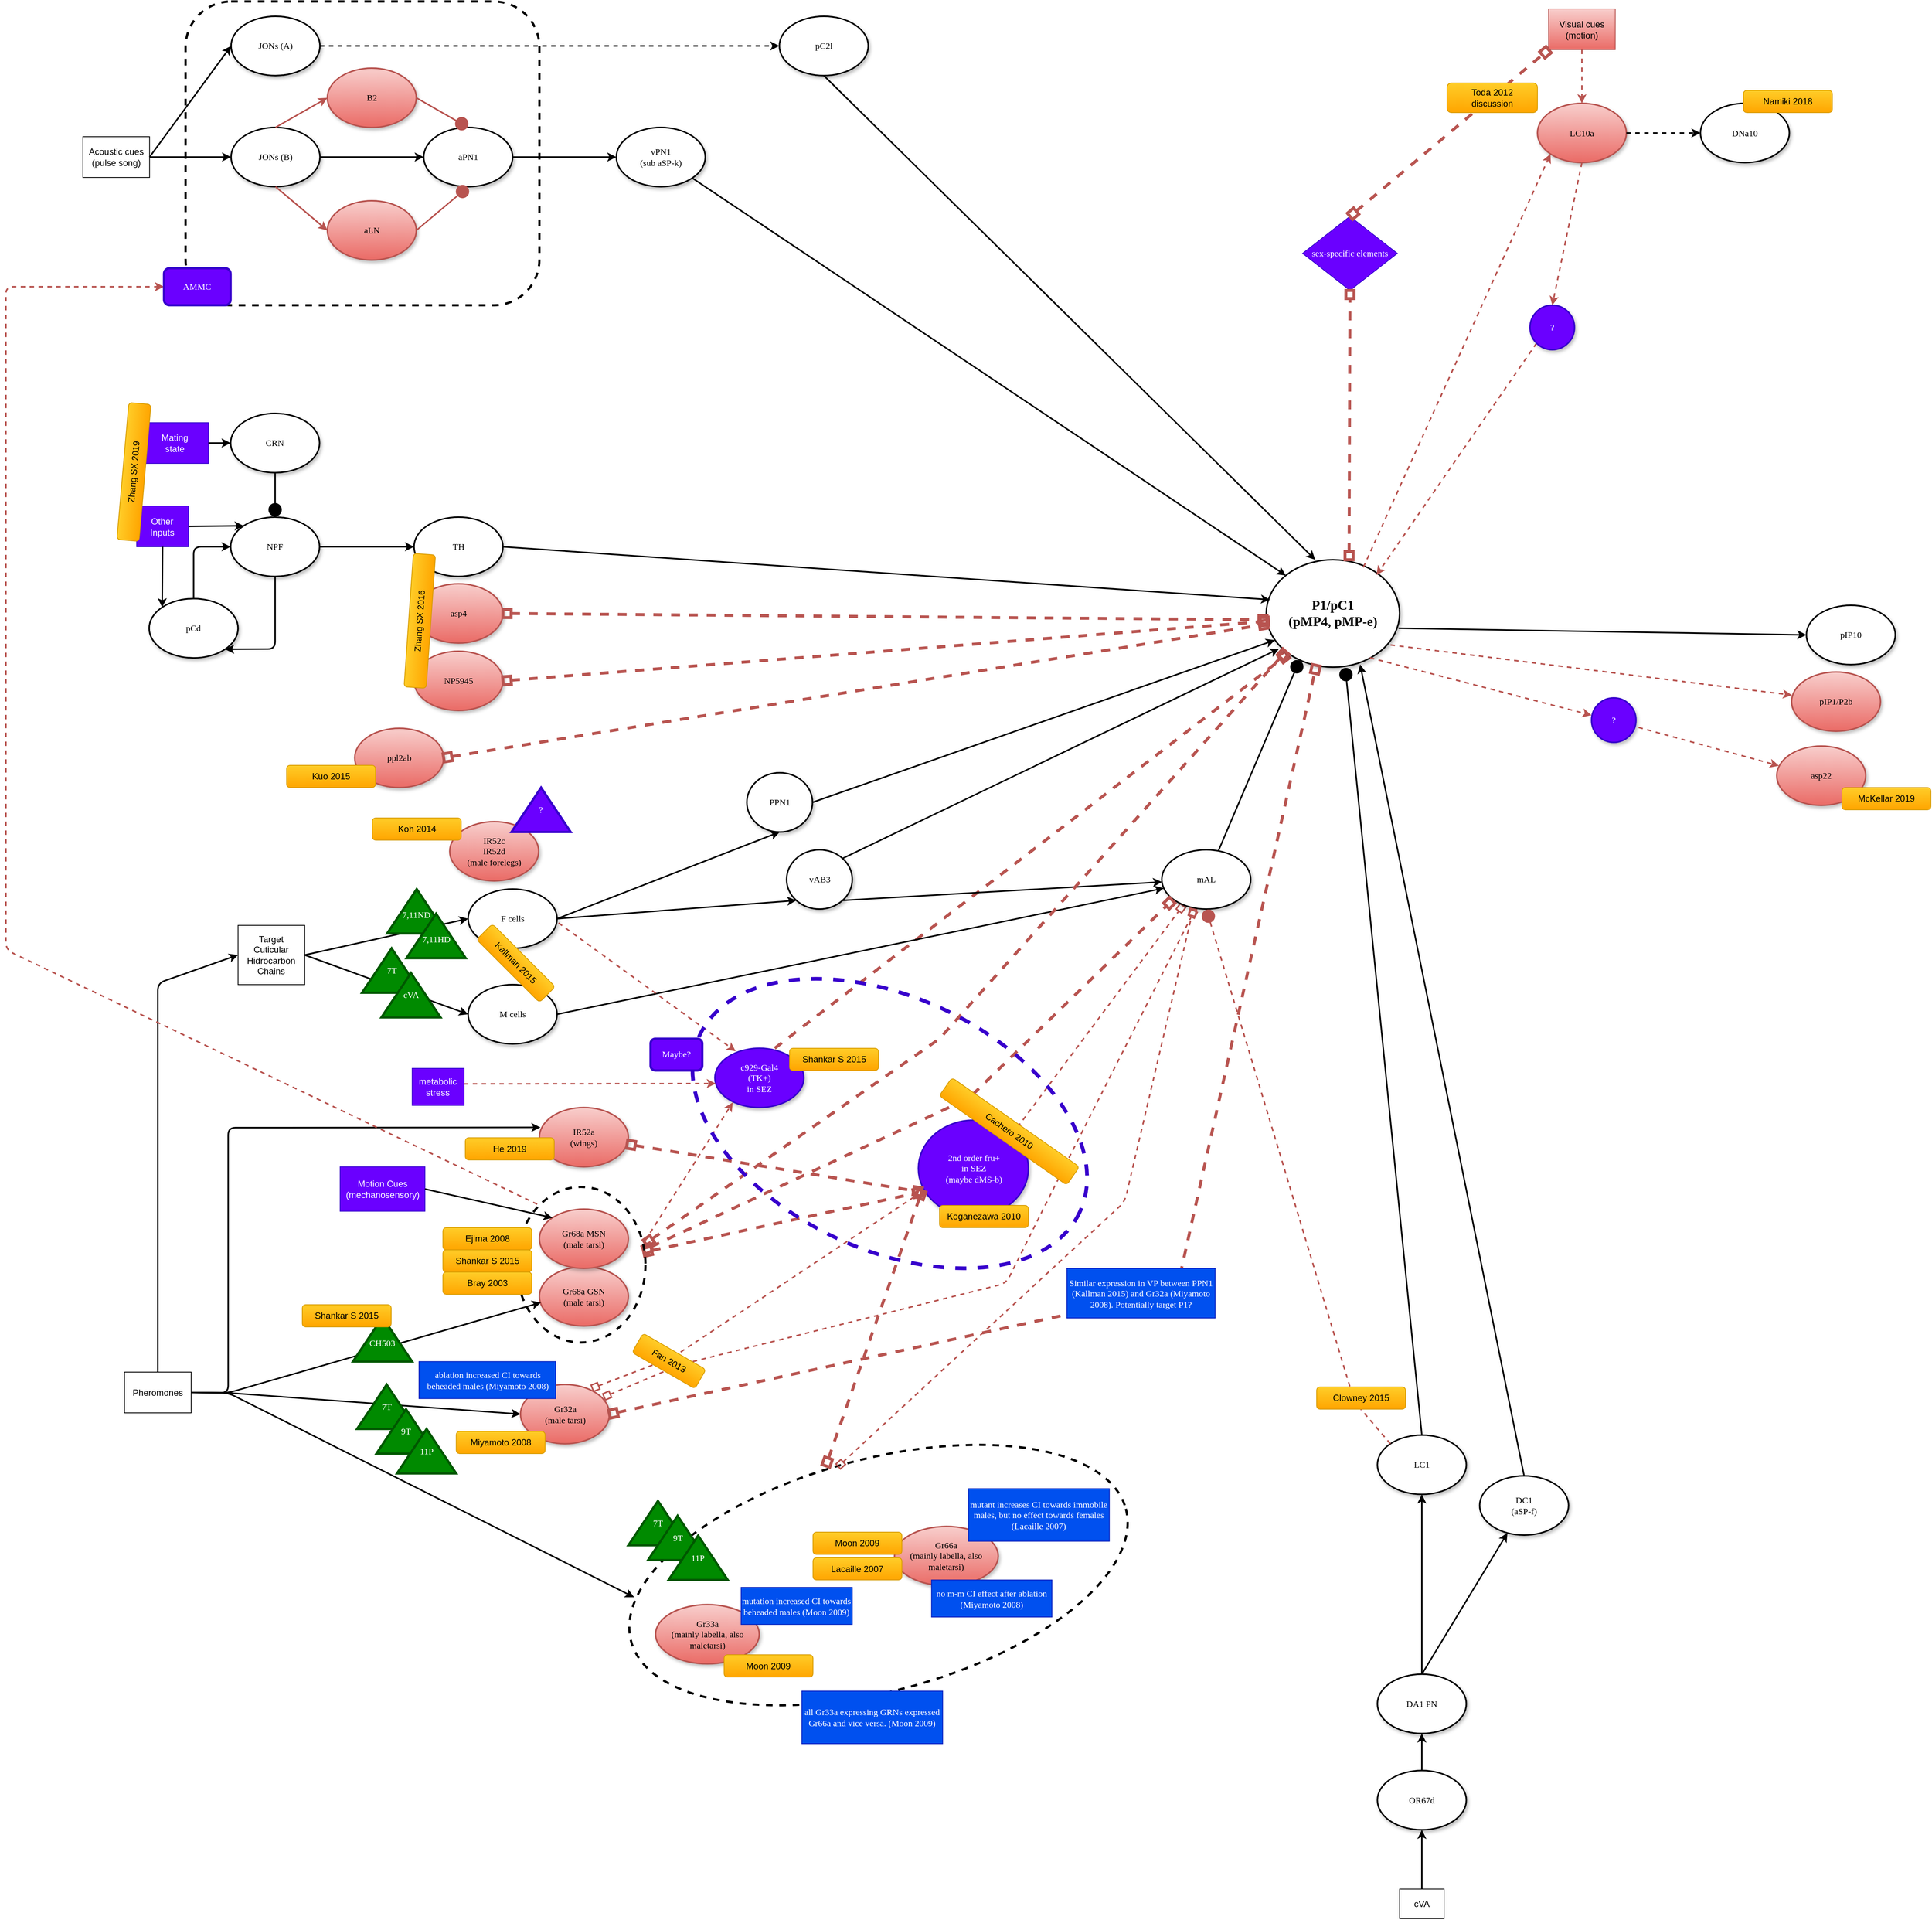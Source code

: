 <mxfile version="14.4.4" type="github">
  <diagram name="Page-1" id="ad52d381-51e7-2e0d-a935-2d0ddd2fd229">
    <mxGraphModel dx="3036" dy="1929" grid="1" gridSize="10" guides="1" tooltips="1" connect="1" arrows="1" fold="1" page="1" pageScale="1" pageWidth="1100" pageHeight="850" background="#ffffff" math="0" shadow="0">
      <root>
        <mxCell id="0" />
        <mxCell id="1" parent="0" />
        <mxCell id="9Zyja6iba0x6Raa5amca-169" value="" style="ellipse;whiteSpace=wrap;html=1;fontFamily=Verdana;fontSize=12;fontColor=#000000;rotation=-15;fillColor=none;strokeColor=#000000;dashed=1;strokeWidth=3;" vertex="1" parent="1">
          <mxGeometry x="362" y="1217.31" width="691.25" height="313.25" as="geometry" />
        </mxCell>
        <mxCell id="9Zyja6iba0x6Raa5amca-168" value="&lt;div&gt;Gr33a&lt;/div&gt;&lt;div&gt;(mainly labella, also maletarsi)&lt;br&gt;&lt;/div&gt;" style="ellipse;whiteSpace=wrap;html=1;rounded=1;shadow=1;comic=0;labelBackgroundColor=none;strokeWidth=2;fontFamily=Verdana;fontSize=12;align=center;gradientColor=#ea6b66;fillColor=#f8cecc;strokeColor=#b85450;" vertex="1" parent="1">
          <mxGeometry x="406.75" y="1413.81" width="140" height="80" as="geometry" />
        </mxCell>
        <mxCell id="9Zyja6iba0x6Raa5amca-161" value="" style="endArrow=box;html=1;strokeWidth=2;strokeColor=#b85450;exitX=1;exitY=0;exitDx=0;exitDy=0;dashed=1;gradientColor=#ea6b66;fillColor=#f8cecc;entryX=0.237;entryY=0.942;entryDx=0;entryDy=0;entryPerimeter=0;endFill=0;" edge="1" parent="1" source="9Zyja6iba0x6Raa5amca-147" target="9Zyja6iba0x6Raa5amca-2">
          <mxGeometry width="50" height="50" relative="1" as="geometry">
            <mxPoint x="899.001" y="777.405" as="sourcePoint" />
            <mxPoint x="1081.66" y="631" as="targetPoint" />
          </mxGeometry>
        </mxCell>
        <mxCell id="9Zyja6iba0x6Raa5amca-157" value="" style="endArrow=box;html=1;strokeWidth=4;strokeColor=#b85450;exitX=0.673;exitY=0;exitDx=0;exitDy=0;dashed=1;gradientColor=#ea6b66;fillColor=#f8cecc;entryX=0.157;entryY=0.883;entryDx=0;entryDy=0;entryPerimeter=0;exitPerimeter=0;endFill=0;" edge="1" parent="1" source="9Zyja6iba0x6Raa5amca-208" target="9Zyja6iba0x6Raa5amca-1">
          <mxGeometry width="50" height="50" relative="1" as="geometry">
            <mxPoint x="949.787" y="575.993" as="sourcePoint" />
            <mxPoint x="771.998" y="840.001" as="targetPoint" />
            <Array as="points" />
          </mxGeometry>
        </mxCell>
        <mxCell id="9Zyja6iba0x6Raa5amca-1" value="&lt;div&gt;P1/pC1&lt;/div&gt;&lt;div&gt;(pMP4, pMP-e)&lt;br&gt;&lt;/div&gt;" style="ellipse;whiteSpace=wrap;html=1;rounded=1;shadow=1;comic=0;labelBackgroundColor=none;strokeWidth=2;fontFamily=Verdana;fontSize=18;align=center;fontStyle=1" vertex="1" parent="1">
          <mxGeometry x="1231" y="3.5" width="180" height="145" as="geometry" />
        </mxCell>
        <mxCell id="9Zyja6iba0x6Raa5amca-2" value="mAL" style="ellipse;whiteSpace=wrap;html=1;rounded=1;shadow=1;comic=0;labelBackgroundColor=none;strokeWidth=2;fontFamily=Verdana;fontSize=12;align=center;" vertex="1" parent="1">
          <mxGeometry x="1090" y="395" width="120" height="80" as="geometry" />
        </mxCell>
        <mxCell id="9Zyja6iba0x6Raa5amca-4" value="&lt;div&gt;Target&lt;/div&gt;&lt;div&gt;Cuticular&lt;/div&gt;&lt;div&gt;Hidrocarbon&lt;/div&gt;&lt;div&gt;Chains&lt;br&gt;&lt;/div&gt;" style="rounded=0;whiteSpace=wrap;html=1;" vertex="1" parent="1">
          <mxGeometry x="-156.69" y="497" width="90" height="80" as="geometry" />
        </mxCell>
        <mxCell id="9Zyja6iba0x6Raa5amca-6" value="vAB3" style="ellipse;whiteSpace=wrap;html=1;rounded=1;shadow=1;comic=0;labelBackgroundColor=none;strokeWidth=2;fontFamily=Verdana;fontSize=12;align=center;" vertex="1" parent="1">
          <mxGeometry x="583.69" y="395" width="88.56" height="80" as="geometry" />
        </mxCell>
        <mxCell id="9Zyja6iba0x6Raa5amca-7" value="PPN1" style="ellipse;whiteSpace=wrap;html=1;rounded=1;shadow=1;comic=0;labelBackgroundColor=none;strokeWidth=2;fontFamily=Verdana;fontSize=12;align=center;" vertex="1" parent="1">
          <mxGeometry x="530" y="291" width="88.56" height="80" as="geometry" />
        </mxCell>
        <mxCell id="9Zyja6iba0x6Raa5amca-8" value="M cells" style="ellipse;whiteSpace=wrap;html=1;rounded=1;shadow=1;comic=0;labelBackgroundColor=none;strokeWidth=2;fontFamily=Verdana;fontSize=12;align=center;" vertex="1" parent="1">
          <mxGeometry x="153.81" y="577" width="120" height="80" as="geometry" />
        </mxCell>
        <mxCell id="9Zyja6iba0x6Raa5amca-9" value="F cells" style="ellipse;whiteSpace=wrap;html=1;rounded=1;shadow=1;comic=0;labelBackgroundColor=none;strokeWidth=2;fontFamily=Verdana;fontSize=12;align=center;" vertex="1" parent="1">
          <mxGeometry x="153.81" y="448" width="120" height="80" as="geometry" />
        </mxCell>
        <mxCell id="9Zyja6iba0x6Raa5amca-10" value="JONs (B)" style="ellipse;whiteSpace=wrap;html=1;rounded=1;shadow=1;comic=0;labelBackgroundColor=none;strokeWidth=2;fontFamily=Verdana;fontSize=12;align=center;" vertex="1" parent="1">
          <mxGeometry x="-166.13" y="-580" width="120" height="80" as="geometry" />
        </mxCell>
        <mxCell id="9Zyja6iba0x6Raa5amca-11" value="aPN1" style="ellipse;whiteSpace=wrap;html=1;rounded=1;shadow=1;comic=0;labelBackgroundColor=none;strokeWidth=2;fontFamily=Verdana;fontSize=12;align=center;" vertex="1" parent="1">
          <mxGeometry x="93.87" y="-580" width="120" height="80" as="geometry" />
        </mxCell>
        <mxCell id="9Zyja6iba0x6Raa5amca-12" value="&lt;div&gt;vPN1&lt;/div&gt;&lt;div&gt;(sub aSP-k) &lt;/div&gt;" style="ellipse;whiteSpace=wrap;html=1;rounded=1;shadow=1;comic=0;labelBackgroundColor=none;strokeWidth=2;fontFamily=Verdana;fontSize=12;align=center;" vertex="1" parent="1">
          <mxGeometry x="353.87" y="-580" width="120" height="80" as="geometry" />
        </mxCell>
        <mxCell id="9Zyja6iba0x6Raa5amca-13" value="Acoustic cues (pulse song)" style="rounded=0;whiteSpace=wrap;html=1;" vertex="1" parent="1">
          <mxGeometry x="-366.13" y="-567.5" width="90" height="55" as="geometry" />
        </mxCell>
        <mxCell id="9Zyja6iba0x6Raa5amca-14" value="LC1" style="ellipse;whiteSpace=wrap;html=1;rounded=1;shadow=1;comic=0;labelBackgroundColor=none;strokeWidth=2;fontFamily=Verdana;fontSize=12;align=center;" vertex="1" parent="1">
          <mxGeometry x="1381" y="1185" width="120" height="80" as="geometry" />
        </mxCell>
        <mxCell id="9Zyja6iba0x6Raa5amca-15" value="OR67d" style="ellipse;whiteSpace=wrap;html=1;rounded=1;shadow=1;comic=0;labelBackgroundColor=none;strokeWidth=2;fontFamily=Verdana;fontSize=12;align=center;" vertex="1" parent="1">
          <mxGeometry x="1381" y="1637.75" width="120" height="80" as="geometry" />
        </mxCell>
        <mxCell id="9Zyja6iba0x6Raa5amca-16" value="DA1 PN" style="ellipse;whiteSpace=wrap;html=1;rounded=1;shadow=1;comic=0;labelBackgroundColor=none;strokeWidth=2;fontFamily=Verdana;fontSize=12;align=center;" vertex="1" parent="1">
          <mxGeometry x="1381" y="1507.75" width="120" height="80" as="geometry" />
        </mxCell>
        <mxCell id="9Zyja6iba0x6Raa5amca-17" value="&lt;div&gt;DC1&lt;/div&gt;&lt;div&gt;(aSP-f)&lt;/div&gt;" style="ellipse;whiteSpace=wrap;html=1;rounded=1;shadow=1;comic=0;labelBackgroundColor=none;strokeWidth=2;fontFamily=Verdana;fontSize=12;align=center;" vertex="1" parent="1">
          <mxGeometry x="1519" y="1240" width="120" height="80" as="geometry" />
        </mxCell>
        <mxCell id="9Zyja6iba0x6Raa5amca-18" value="cVA" style="rounded=0;whiteSpace=wrap;html=1;" vertex="1" parent="1">
          <mxGeometry x="1411" y="1797.75" width="60" height="40" as="geometry" />
        </mxCell>
        <mxCell id="9Zyja6iba0x6Raa5amca-19" value="Visual cues (motion)" style="rounded=0;whiteSpace=wrap;html=1;gradientColor=#ea6b66;fillColor=#f8cecc;strokeColor=#b85450;" vertex="1" parent="1">
          <mxGeometry x="1612" y="-740" width="90" height="55" as="geometry" />
        </mxCell>
        <mxCell id="9Zyja6iba0x6Raa5amca-22" value="" style="endArrow=circle;html=1;entryX=0.251;entryY=0.932;entryDx=0;entryDy=0;strokeWidth=2;strokeColor=#000000;endFill=1;entryPerimeter=0;" edge="1" parent="1" source="9Zyja6iba0x6Raa5amca-2" target="9Zyja6iba0x6Raa5amca-1">
          <mxGeometry width="50" height="50" relative="1" as="geometry">
            <mxPoint x="1072.0" y="140" as="sourcePoint" />
            <mxPoint x="1072.0" y="380" as="targetPoint" />
          </mxGeometry>
        </mxCell>
        <mxCell id="9Zyja6iba0x6Raa5amca-23" value="" style="endArrow=circle;html=1;exitX=0.5;exitY=0;exitDx=0;exitDy=0;strokeWidth=2;strokeColor=#000000;endFill=1;entryX=0.592;entryY=1;entryDx=0;entryDy=0;entryPerimeter=0;" edge="1" parent="1" source="9Zyja6iba0x6Raa5amca-14" target="9Zyja6iba0x6Raa5amca-1">
          <mxGeometry width="50" height="50" relative="1" as="geometry">
            <mxPoint x="792.0" y="130" as="sourcePoint" />
            <mxPoint x="1330" y="150" as="targetPoint" />
          </mxGeometry>
        </mxCell>
        <mxCell id="9Zyja6iba0x6Raa5amca-24" value="" style="endArrow=circle;html=1;exitX=0;exitY=0;exitDx=0;exitDy=0;entryX=0.5;entryY=1;entryDx=0;entryDy=0;strokeWidth=2;strokeColor=#b85450;endFill=1;dashed=1;gradientColor=#ea6b66;fillColor=#f8cecc;" edge="1" parent="1" source="9Zyja6iba0x6Raa5amca-14" target="9Zyja6iba0x6Raa5amca-2">
          <mxGeometry width="50" height="50" relative="1" as="geometry">
            <mxPoint x="1049.5" y="391" as="sourcePoint" />
            <mxPoint x="1139.98" y="392.48" as="targetPoint" />
            <Array as="points">
              <mxPoint x="1350" y="1140" />
            </Array>
          </mxGeometry>
        </mxCell>
        <mxCell id="9Zyja6iba0x6Raa5amca-25" value="" style="endArrow=classic;html=1;exitX=0.5;exitY=0;exitDx=0;exitDy=0;entryX=0.704;entryY=0.975;entryDx=0;entryDy=0;strokeWidth=2;strokeColor=#000000;entryPerimeter=0;" edge="1" parent="1" source="9Zyja6iba0x6Raa5amca-17" target="9Zyja6iba0x6Raa5amca-1">
          <mxGeometry width="50" height="50" relative="1" as="geometry">
            <mxPoint x="1392.0" y="60" as="sourcePoint" />
            <mxPoint x="1472.0" y="60" as="targetPoint" />
          </mxGeometry>
        </mxCell>
        <mxCell id="9Zyja6iba0x6Raa5amca-26" value="" style="endArrow=classic;html=1;exitX=0.5;exitY=0;exitDx=0;exitDy=0;strokeWidth=2;strokeColor=#000000;" edge="1" parent="1" source="9Zyja6iba0x6Raa5amca-16" target="9Zyja6iba0x6Raa5amca-17">
          <mxGeometry width="50" height="50" relative="1" as="geometry">
            <mxPoint x="1021.0" y="1251" as="sourcePoint" />
            <mxPoint x="1101.0" y="1251" as="targetPoint" />
          </mxGeometry>
        </mxCell>
        <mxCell id="9Zyja6iba0x6Raa5amca-27" value="" style="endArrow=classic;html=1;exitX=0.5;exitY=0;exitDx=0;exitDy=0;entryX=0.5;entryY=1;entryDx=0;entryDy=0;strokeWidth=2;strokeColor=#000000;" edge="1" parent="1" source="9Zyja6iba0x6Raa5amca-16" target="9Zyja6iba0x6Raa5amca-14">
          <mxGeometry width="50" height="50" relative="1" as="geometry">
            <mxPoint x="968.5" y="1061" as="sourcePoint" />
            <mxPoint x="1048.5" y="1061" as="targetPoint" />
          </mxGeometry>
        </mxCell>
        <mxCell id="9Zyja6iba0x6Raa5amca-28" value="" style="endArrow=classic;html=1;strokeWidth=2;strokeColor=#000000;entryX=0.065;entryY=0.748;entryDx=0;entryDy=0;entryPerimeter=0;exitX=1;exitY=0.5;exitDx=0;exitDy=0;" edge="1" parent="1" source="9Zyja6iba0x6Raa5amca-7" target="9Zyja6iba0x6Raa5amca-1">
          <mxGeometry width="50" height="50" relative="1" as="geometry">
            <mxPoint x="870" y="390" as="sourcePoint" />
            <mxPoint x="1252" y="120" as="targetPoint" />
          </mxGeometry>
        </mxCell>
        <mxCell id="9Zyja6iba0x6Raa5amca-29" value="" style="endArrow=classic;html=1;exitX=1;exitY=1;exitDx=0;exitDy=0;strokeWidth=2;strokeColor=#000000;" edge="1" parent="1" source="9Zyja6iba0x6Raa5amca-6" target="9Zyja6iba0x6Raa5amca-2">
          <mxGeometry width="50" height="50" relative="1" as="geometry">
            <mxPoint x="899.5" y="631" as="sourcePoint" />
            <mxPoint x="979.5" y="631" as="targetPoint" />
          </mxGeometry>
        </mxCell>
        <mxCell id="9Zyja6iba0x6Raa5amca-30" value="" style="endArrow=classic;html=1;exitX=1;exitY=0;exitDx=0;exitDy=0;strokeWidth=2;strokeColor=#000000;entryX=0.096;entryY=0.828;entryDx=0;entryDy=0;entryPerimeter=0;" edge="1" parent="1" source="9Zyja6iba0x6Raa5amca-6" target="9Zyja6iba0x6Raa5amca-1">
          <mxGeometry width="50" height="50" relative="1" as="geometry">
            <mxPoint x="1442.0" y="110" as="sourcePoint" />
            <mxPoint x="1522.0" y="110" as="targetPoint" />
          </mxGeometry>
        </mxCell>
        <mxCell id="9Zyja6iba0x6Raa5amca-31" value="" style="endArrow=classic;html=1;exitX=1;exitY=0.5;exitDx=0;exitDy=0;entryX=0.5;entryY=1;entryDx=0;entryDy=0;strokeWidth=2;strokeColor=#000000;" edge="1" parent="1" source="9Zyja6iba0x6Raa5amca-9" target="9Zyja6iba0x6Raa5amca-7">
          <mxGeometry width="50" height="50" relative="1" as="geometry">
            <mxPoint x="404.31" y="670" as="sourcePoint" />
            <mxPoint x="484.31" y="670" as="targetPoint" />
          </mxGeometry>
        </mxCell>
        <mxCell id="9Zyja6iba0x6Raa5amca-32" value="" style="endArrow=classic;html=1;exitX=1;exitY=0.5;exitDx=0;exitDy=0;entryX=0;entryY=1;entryDx=0;entryDy=0;strokeWidth=2;strokeColor=#000000;" edge="1" parent="1" source="9Zyja6iba0x6Raa5amca-9" target="9Zyja6iba0x6Raa5amca-6">
          <mxGeometry width="50" height="50" relative="1" as="geometry">
            <mxPoint x="384.31" y="750" as="sourcePoint" />
            <mxPoint x="464.31" y="750" as="targetPoint" />
          </mxGeometry>
        </mxCell>
        <mxCell id="9Zyja6iba0x6Raa5amca-33" value="" style="endArrow=classic;html=1;exitX=1;exitY=0.5;exitDx=0;exitDy=0;strokeWidth=2;strokeColor=#000000;" edge="1" parent="1" source="9Zyja6iba0x6Raa5amca-8" target="9Zyja6iba0x6Raa5amca-2">
          <mxGeometry width="50" height="50" relative="1" as="geometry">
            <mxPoint x="669.5" y="671" as="sourcePoint" />
            <mxPoint x="749.5" y="671" as="targetPoint" />
          </mxGeometry>
        </mxCell>
        <mxCell id="9Zyja6iba0x6Raa5amca-34" value="" style="endArrow=classic;html=1;exitX=1;exitY=0.5;exitDx=0;exitDy=0;entryX=0;entryY=0.5;entryDx=0;entryDy=0;strokeWidth=2;strokeColor=#000000;" edge="1" parent="1" source="9Zyja6iba0x6Raa5amca-4" target="9Zyja6iba0x6Raa5amca-9">
          <mxGeometry width="50" height="50" relative="1" as="geometry">
            <mxPoint x="28.81" y="578" as="sourcePoint" />
            <mxPoint x="108.81" y="578" as="targetPoint" />
          </mxGeometry>
        </mxCell>
        <mxCell id="9Zyja6iba0x6Raa5amca-35" value="" style="endArrow=classic;html=1;exitX=1;exitY=0.5;exitDx=0;exitDy=0;entryX=0;entryY=0.5;entryDx=0;entryDy=0;strokeWidth=2;strokeColor=#000000;" edge="1" parent="1" source="9Zyja6iba0x6Raa5amca-4" target="9Zyja6iba0x6Raa5amca-8">
          <mxGeometry width="50" height="50" relative="1" as="geometry">
            <mxPoint x="38.81" y="606.82" as="sourcePoint" />
            <mxPoint x="118.81" y="606.82" as="targetPoint" />
          </mxGeometry>
        </mxCell>
        <mxCell id="9Zyja6iba0x6Raa5amca-36" value="" style="endArrow=classic;html=1;exitX=0.5;exitY=0;exitDx=0;exitDy=0;entryX=0.5;entryY=1;entryDx=0;entryDy=0;strokeWidth=2;strokeColor=#000000;" edge="1" parent="1" source="9Zyja6iba0x6Raa5amca-15" target="9Zyja6iba0x6Raa5amca-16">
          <mxGeometry width="50" height="50" relative="1" as="geometry">
            <mxPoint x="1071.0" y="1672.75" as="sourcePoint" />
            <mxPoint x="1161.0" y="1647.75" as="targetPoint" />
          </mxGeometry>
        </mxCell>
        <mxCell id="9Zyja6iba0x6Raa5amca-37" value="" style="endArrow=classic;html=1;exitX=0.5;exitY=0;exitDx=0;exitDy=0;entryX=0.5;entryY=1;entryDx=0;entryDy=0;strokeWidth=2;strokeColor=#000000;" edge="1" parent="1" source="9Zyja6iba0x6Raa5amca-18" target="9Zyja6iba0x6Raa5amca-15">
          <mxGeometry width="50" height="50" relative="1" as="geometry">
            <mxPoint x="911.0" y="1562.75" as="sourcePoint" />
            <mxPoint x="1001.0" y="1537.75" as="targetPoint" />
          </mxGeometry>
        </mxCell>
        <mxCell id="9Zyja6iba0x6Raa5amca-38" value="" style="endArrow=classic;html=1;strokeWidth=2;strokeColor=#000000;entryX=0;entryY=0.5;entryDx=0;entryDy=0;" edge="1" parent="1" source="9Zyja6iba0x6Raa5amca-13" target="9Zyja6iba0x6Raa5amca-10">
          <mxGeometry width="50" height="50" relative="1" as="geometry">
            <mxPoint x="-186.13" y="-210" as="sourcePoint" />
            <mxPoint x="-176.13" y="-300" as="targetPoint" />
          </mxGeometry>
        </mxCell>
        <mxCell id="9Zyja6iba0x6Raa5amca-39" value="" style="endArrow=classic;html=1;exitX=1;exitY=0.5;exitDx=0;exitDy=0;entryX=0;entryY=0.5;entryDx=0;entryDy=0;strokeWidth=2;strokeColor=#000000;" edge="1" parent="1" source="9Zyja6iba0x6Raa5amca-10" target="9Zyja6iba0x6Raa5amca-11">
          <mxGeometry width="50" height="50" relative="1" as="geometry">
            <mxPoint x="-46.13" y="-210" as="sourcePoint" />
            <mxPoint x="68.87" y="-300" as="targetPoint" />
          </mxGeometry>
        </mxCell>
        <mxCell id="9Zyja6iba0x6Raa5amca-40" value="" style="endArrow=classic;html=1;exitX=1;exitY=0.5;exitDx=0;exitDy=0;entryX=0;entryY=0.5;entryDx=0;entryDy=0;strokeWidth=2;strokeColor=#000000;" edge="1" parent="1" source="9Zyja6iba0x6Raa5amca-11" target="9Zyja6iba0x6Raa5amca-12">
          <mxGeometry width="50" height="50" relative="1" as="geometry">
            <mxPoint x="223.87" y="-170" as="sourcePoint" />
            <mxPoint x="338.87" y="-260" as="targetPoint" />
          </mxGeometry>
        </mxCell>
        <mxCell id="9Zyja6iba0x6Raa5amca-41" value="" style="endArrow=classic;html=1;exitX=1;exitY=1;exitDx=0;exitDy=0;entryX=0;entryY=0;entryDx=0;entryDy=0;strokeWidth=2;strokeColor=#000000;" edge="1" parent="1" source="9Zyja6iba0x6Raa5amca-12" target="9Zyja6iba0x6Raa5amca-1">
          <mxGeometry width="50" height="50" relative="1" as="geometry">
            <mxPoint x="1252" y="-45" as="sourcePoint" />
            <mxPoint x="1255.888" y="21.618" as="targetPoint" />
          </mxGeometry>
        </mxCell>
        <mxCell id="9Zyja6iba0x6Raa5amca-42" value="LC10a" style="ellipse;whiteSpace=wrap;html=1;rounded=1;shadow=1;comic=0;labelBackgroundColor=none;strokeWidth=2;fontFamily=Verdana;fontSize=12;align=center;gradientColor=#ea6b66;fillColor=#f8cecc;strokeColor=#b85450;" vertex="1" parent="1">
          <mxGeometry x="1597" y="-612.5" width="120" height="80" as="geometry" />
        </mxCell>
        <mxCell id="9Zyja6iba0x6Raa5amca-44" value="B2" style="ellipse;whiteSpace=wrap;html=1;rounded=1;shadow=1;comic=0;labelBackgroundColor=none;strokeWidth=2;fontFamily=Verdana;fontSize=12;align=center;gradientColor=#ea6b66;fillColor=#f8cecc;strokeColor=#b85450;" vertex="1" parent="1">
          <mxGeometry x="-36.13" y="-660" width="120" height="80" as="geometry" />
        </mxCell>
        <mxCell id="9Zyja6iba0x6Raa5amca-45" value="aLN" style="ellipse;whiteSpace=wrap;html=1;rounded=1;shadow=1;comic=0;labelBackgroundColor=none;strokeWidth=2;fontFamily=Verdana;fontSize=12;align=center;gradientColor=#ea6b66;fillColor=#f8cecc;strokeColor=#b85450;" vertex="1" parent="1">
          <mxGeometry x="-36.13" y="-481" width="120" height="80" as="geometry" />
        </mxCell>
        <mxCell id="9Zyja6iba0x6Raa5amca-47" value="" style="endArrow=classic;html=1;exitX=0.5;exitY=0;exitDx=0;exitDy=0;entryX=0;entryY=0.5;entryDx=0;entryDy=0;strokeWidth=2;strokeColor=#b85450;gradientColor=#ea6b66;fillColor=#f8cecc;" edge="1" parent="1" source="9Zyja6iba0x6Raa5amca-10" target="9Zyja6iba0x6Raa5amca-44">
          <mxGeometry width="50" height="50" relative="1" as="geometry">
            <mxPoint x="-56.13" y="-442.5" as="sourcePoint" />
            <mxPoint x="83.87" y="-442.5" as="targetPoint" />
          </mxGeometry>
        </mxCell>
        <mxCell id="9Zyja6iba0x6Raa5amca-48" value="" style="endArrow=classic;html=1;exitX=0.5;exitY=1;exitDx=0;exitDy=0;entryX=0;entryY=0.5;entryDx=0;entryDy=0;strokeWidth=2;strokeColor=#b85450;gradientColor=#ea6b66;fillColor=#f8cecc;" edge="1" parent="1" source="9Zyja6iba0x6Raa5amca-10" target="9Zyja6iba0x6Raa5amca-45">
          <mxGeometry width="50" height="50" relative="1" as="geometry">
            <mxPoint x="-36.13" y="-460" as="sourcePoint" />
            <mxPoint x="103.87" y="-460" as="targetPoint" />
          </mxGeometry>
        </mxCell>
        <mxCell id="9Zyja6iba0x6Raa5amca-50" value="" style="endArrow=circle;html=1;entryX=0.5;entryY=1;entryDx=0;entryDy=0;strokeWidth=2;strokeColor=#b85450;endFill=1;exitX=1;exitY=0.5;exitDx=0;exitDy=0;gradientColor=#ea6b66;fillColor=#f8cecc;" edge="1" parent="1" source="9Zyja6iba0x6Raa5amca-45" target="9Zyja6iba0x6Raa5amca-11">
          <mxGeometry width="50" height="50" relative="1" as="geometry">
            <mxPoint x="153.87" y="-290" as="sourcePoint" />
            <mxPoint x="192.714" y="-380.004" as="targetPoint" />
          </mxGeometry>
        </mxCell>
        <mxCell id="9Zyja6iba0x6Raa5amca-51" value="" style="endArrow=circle;html=1;entryX=0.5;entryY=0;entryDx=0;entryDy=0;strokeWidth=2;strokeColor=#b85450;endFill=1;exitX=1;exitY=0.5;exitDx=0;exitDy=0;gradientColor=#ea6b66;fillColor=#f8cecc;" edge="1" parent="1" source="9Zyja6iba0x6Raa5amca-44" target="9Zyja6iba0x6Raa5amca-11">
          <mxGeometry width="50" height="50" relative="1" as="geometry">
            <mxPoint x="123.872" y="-287.979" as="sourcePoint" />
            <mxPoint x="252.714" y="-390.004" as="targetPoint" />
          </mxGeometry>
        </mxCell>
        <mxCell id="9Zyja6iba0x6Raa5amca-52" value="JONs (A)" style="ellipse;whiteSpace=wrap;html=1;rounded=1;shadow=1;comic=0;labelBackgroundColor=none;strokeWidth=2;fontFamily=Verdana;fontSize=12;align=center;" vertex="1" parent="1">
          <mxGeometry x="-166.13" y="-730" width="120" height="80" as="geometry" />
        </mxCell>
        <mxCell id="9Zyja6iba0x6Raa5amca-53" value="" style="endArrow=classic;html=1;strokeWidth=2;strokeColor=#000000;entryX=0;entryY=0.5;entryDx=0;entryDy=0;exitX=1;exitY=0.5;exitDx=0;exitDy=0;" edge="1" parent="1" source="9Zyja6iba0x6Raa5amca-13" target="9Zyja6iba0x6Raa5amca-52">
          <mxGeometry width="50" height="50" relative="1" as="geometry">
            <mxPoint x="-246.13" y="-500" as="sourcePoint" />
            <mxPoint x="-166.13" y="-470" as="targetPoint" />
          </mxGeometry>
        </mxCell>
        <mxCell id="9Zyja6iba0x6Raa5amca-54" value="pC2l" style="ellipse;whiteSpace=wrap;html=1;rounded=1;shadow=1;comic=0;labelBackgroundColor=none;strokeWidth=2;fontFamily=Verdana;fontSize=12;align=center;" vertex="1" parent="1">
          <mxGeometry x="573.87" y="-730" width="120" height="80" as="geometry" />
        </mxCell>
        <mxCell id="9Zyja6iba0x6Raa5amca-55" value="" style="endArrow=classic;html=1;strokeWidth=2;strokeColor=#000000;entryX=0;entryY=0.5;entryDx=0;entryDy=0;exitX=1;exitY=0.5;exitDx=0;exitDy=0;dashed=1;" edge="1" parent="1" source="9Zyja6iba0x6Raa5amca-52" target="9Zyja6iba0x6Raa5amca-54">
          <mxGeometry width="50" height="50" relative="1" as="geometry">
            <mxPoint x="-26.13" y="-660" as="sourcePoint" />
            <mxPoint x="83.87" y="-760" as="targetPoint" />
          </mxGeometry>
        </mxCell>
        <mxCell id="9Zyja6iba0x6Raa5amca-56" value="" style="endArrow=classic;html=1;strokeWidth=2;strokeColor=#000000;entryX=0.367;entryY=0;entryDx=0;entryDy=0;exitX=0.5;exitY=1;exitDx=0;exitDy=0;entryPerimeter=0;" edge="1" parent="1" source="9Zyja6iba0x6Raa5amca-54" target="9Zyja6iba0x6Raa5amca-1">
          <mxGeometry width="50" height="50" relative="1" as="geometry">
            <mxPoint x="972" y="-379" as="sourcePoint" />
            <mxPoint x="1320" as="targetPoint" />
          </mxGeometry>
        </mxCell>
        <mxCell id="9Zyja6iba0x6Raa5amca-57" value="DNa10" style="ellipse;whiteSpace=wrap;html=1;rounded=1;shadow=1;comic=0;labelBackgroundColor=none;strokeWidth=2;fontFamily=Verdana;fontSize=12;align=center;" vertex="1" parent="1">
          <mxGeometry x="1817" y="-612.5" width="120" height="80" as="geometry" />
        </mxCell>
        <mxCell id="9Zyja6iba0x6Raa5amca-61" value="" style="endArrow=classic;html=1;strokeWidth=2;strokeColor=#000000;entryX=0;entryY=0.5;entryDx=0;entryDy=0;exitX=1;exitY=0.5;exitDx=0;exitDy=0;dashed=1;" edge="1" parent="1" source="9Zyja6iba0x6Raa5amca-42" target="9Zyja6iba0x6Raa5amca-57">
          <mxGeometry width="50" height="50" relative="1" as="geometry">
            <mxPoint x="1687" y="-640" as="sourcePoint" />
            <mxPoint x="1797" y="-740" as="targetPoint" />
          </mxGeometry>
        </mxCell>
        <mxCell id="9Zyja6iba0x6Raa5amca-63" value="" style="endArrow=classic;html=1;strokeWidth=2;strokeColor=#b85450;exitX=0.5;exitY=1;exitDx=0;exitDy=0;dashed=1;entryX=0.5;entryY=0;entryDx=0;entryDy=0;gradientColor=#ea6b66;fillColor=#f8cecc;" edge="1" parent="1" source="9Zyja6iba0x6Raa5amca-42" target="9Zyja6iba0x6Raa5amca-80">
          <mxGeometry width="50" height="50" relative="1" as="geometry">
            <mxPoint x="1587.0" y="-450" as="sourcePoint" />
            <mxPoint x="1617" y="-347.5" as="targetPoint" />
          </mxGeometry>
        </mxCell>
        <mxCell id="9Zyja6iba0x6Raa5amca-66" value="" style="endArrow=classic;html=1;strokeWidth=2;strokeColor=#b85450;exitX=0;exitY=1;exitDx=0;exitDy=0;dashed=1;gradientColor=#ea6b66;fillColor=#f8cecc;entryX=0.827;entryY=0.142;entryDx=0;entryDy=0;entryPerimeter=0;" edge="1" parent="1" source="9Zyja6iba0x6Raa5amca-80" target="9Zyja6iba0x6Raa5amca-1">
          <mxGeometry width="50" height="50" relative="1" as="geometry">
            <mxPoint x="1552" y="-207.5" as="sourcePoint" />
            <mxPoint x="1522.0" y="-100" as="targetPoint" />
          </mxGeometry>
        </mxCell>
        <mxCell id="9Zyja6iba0x6Raa5amca-67" value="" style="endArrow=classic;html=1;strokeWidth=2;strokeColor=#b85450;exitX=0.728;exitY=0.071;exitDx=0;exitDy=0;dashed=1;entryX=0;entryY=1;entryDx=0;entryDy=0;exitPerimeter=0;gradientColor=#ea6b66;fillColor=#f8cecc;" edge="1" parent="1" source="9Zyja6iba0x6Raa5amca-1" target="9Zyja6iba0x6Raa5amca-42">
          <mxGeometry width="50" height="50" relative="1" as="geometry">
            <mxPoint x="1432.0" y="-375.86" as="sourcePoint" />
            <mxPoint x="1509.574" y="-84.144" as="targetPoint" />
          </mxGeometry>
        </mxCell>
        <mxCell id="9Zyja6iba0x6Raa5amca-69" value="" style="endArrow=classic;html=1;strokeWidth=2;strokeColor=#b85450;entryX=0.5;entryY=0;entryDx=0;entryDy=0;exitX=0.5;exitY=1;exitDx=0;exitDy=0;dashed=1;gradientColor=#ea6b66;fillColor=#f8cecc;" edge="1" parent="1" source="9Zyja6iba0x6Raa5amca-19" target="9Zyja6iba0x6Raa5amca-42">
          <mxGeometry width="50" height="50" relative="1" as="geometry">
            <mxPoint x="1717.0" y="-572.5" as="sourcePoint" />
            <mxPoint x="1817.0" y="-572.5" as="targetPoint" />
          </mxGeometry>
        </mxCell>
        <mxCell id="9Zyja6iba0x6Raa5amca-70" value="pIP10" style="ellipse;whiteSpace=wrap;html=1;rounded=1;shadow=1;comic=0;labelBackgroundColor=none;strokeWidth=2;fontFamily=Verdana;fontSize=12;align=center;" vertex="1" parent="1">
          <mxGeometry x="1960" y="65" width="120" height="80" as="geometry" />
        </mxCell>
        <mxCell id="9Zyja6iba0x6Raa5amca-71" value="&lt;div align=&quot;center&quot;&gt;pIP1/P2b&lt;/div&gt;" style="ellipse;whiteSpace=wrap;html=1;rounded=1;shadow=1;comic=0;labelBackgroundColor=none;strokeWidth=2;fontFamily=Verdana;fontSize=12;align=center;gradientColor=#ea6b66;fillColor=#f8cecc;strokeColor=#b85450;" vertex="1" parent="1">
          <mxGeometry x="1940" y="155" width="120" height="80" as="geometry" />
        </mxCell>
        <mxCell id="9Zyja6iba0x6Raa5amca-72" value="asp22" style="ellipse;whiteSpace=wrap;html=1;rounded=1;shadow=1;comic=0;labelBackgroundColor=none;strokeWidth=2;fontFamily=Verdana;fontSize=12;align=center;gradientColor=#ea6b66;fillColor=#f8cecc;strokeColor=#b85450;" vertex="1" parent="1">
          <mxGeometry x="1920" y="255" width="120" height="80" as="geometry" />
        </mxCell>
        <mxCell id="9Zyja6iba0x6Raa5amca-74" value="" style="endArrow=classic;html=1;strokeWidth=2;strokeColor=#000000;exitX=0.992;exitY=0.638;exitDx=0;exitDy=0;exitPerimeter=0;entryX=0;entryY=0.5;entryDx=0;entryDy=0;" edge="1" parent="1" source="9Zyja6iba0x6Raa5amca-1" target="9Zyja6iba0x6Raa5amca-70">
          <mxGeometry width="50" height="50" relative="1" as="geometry">
            <mxPoint x="1552" y="-207.5" as="sourcePoint" />
            <mxPoint x="1359.171" y="37.901" as="targetPoint" />
          </mxGeometry>
        </mxCell>
        <mxCell id="9Zyja6iba0x6Raa5amca-75" value="" style="endArrow=classic;html=1;strokeWidth=2;strokeColor=#b85450;exitX=0.932;exitY=0.793;exitDx=0;exitDy=0;dashed=1;exitPerimeter=0;entryX=0.004;entryY=0.391;entryDx=0;entryDy=0;gradientColor=#ea6b66;fillColor=#f8cecc;entryPerimeter=0;" edge="1" parent="1" source="9Zyja6iba0x6Raa5amca-1" target="9Zyja6iba0x6Raa5amca-71">
          <mxGeometry width="50" height="50" relative="1" as="geometry">
            <mxPoint x="1574.83" y="154.6" as="sourcePoint" />
            <mxPoint x="1382.001" y="400.001" as="targetPoint" />
          </mxGeometry>
        </mxCell>
        <mxCell id="9Zyja6iba0x6Raa5amca-76" value="" style="endArrow=classic;html=1;strokeWidth=2;strokeColor=#b85450;exitX=0.777;exitY=0.912;exitDx=0;exitDy=0;dashed=1;exitPerimeter=0;entryX=-0.002;entryY=0.389;entryDx=0;entryDy=0;gradientColor=#ea6b66;fillColor=#f8cecc;entryPerimeter=0;" edge="1" parent="1" source="9Zyja6iba0x6Raa5amca-1" target="9Zyja6iba0x6Raa5amca-77">
          <mxGeometry width="50" height="50" relative="1" as="geometry">
            <mxPoint x="1572" y="-187.5" as="sourcePoint" />
            <mxPoint x="1582" y="380" as="targetPoint" />
          </mxGeometry>
        </mxCell>
        <mxCell id="9Zyja6iba0x6Raa5amca-77" value="?" style="ellipse;whiteSpace=wrap;html=1;rounded=1;shadow=1;comic=0;labelBackgroundColor=none;strokeWidth=2;fontFamily=Verdana;fontSize=12;align=center;fillColor=#6a00ff;strokeColor=#3700CC;fontColor=#ffffff;" vertex="1" parent="1">
          <mxGeometry x="1670" y="190" width="60" height="60" as="geometry" />
        </mxCell>
        <mxCell id="9Zyja6iba0x6Raa5amca-79" value="" style="endArrow=classic;html=1;strokeWidth=2;strokeColor=#b85450;exitX=1.057;exitY=0.664;exitDx=0;exitDy=0;dashed=1;entryX=0.024;entryY=0.332;entryDx=0;entryDy=0;gradientColor=#ea6b66;fillColor=#f8cecc;exitPerimeter=0;entryPerimeter=0;" edge="1" parent="1" source="9Zyja6iba0x6Raa5amca-77" target="9Zyja6iba0x6Raa5amca-72">
          <mxGeometry width="50" height="50" relative="1" as="geometry">
            <mxPoint x="1743.24" y="29.44" as="sourcePoint" />
            <mxPoint x="1777.574" y="246.716" as="targetPoint" />
          </mxGeometry>
        </mxCell>
        <mxCell id="9Zyja6iba0x6Raa5amca-80" value="?" style="ellipse;whiteSpace=wrap;html=1;rounded=1;shadow=1;comic=0;labelBackgroundColor=none;strokeWidth=2;fontFamily=Verdana;fontSize=12;align=center;fillColor=#6a00ff;strokeColor=#3700CC;fontColor=#ffffff;" vertex="1" parent="1">
          <mxGeometry x="1587" y="-340" width="60" height="60" as="geometry" />
        </mxCell>
        <mxCell id="9Zyja6iba0x6Raa5amca-81" value="ppl2ab" style="ellipse;whiteSpace=wrap;html=1;rounded=1;shadow=1;comic=0;labelBackgroundColor=none;strokeWidth=2;fontFamily=Verdana;fontSize=12;align=center;gradientColor=#ea6b66;fillColor=#f8cecc;strokeColor=#b85450;" vertex="1" parent="1">
          <mxGeometry x="0.81" y="231" width="120" height="80" as="geometry" />
        </mxCell>
        <mxCell id="9Zyja6iba0x6Raa5amca-82" value="CRN" style="ellipse;whiteSpace=wrap;html=1;rounded=1;shadow=1;comic=0;labelBackgroundColor=none;strokeWidth=2;fontFamily=Verdana;fontSize=12;align=center;" vertex="1" parent="1">
          <mxGeometry x="-166.69" y="-194" width="120" height="80" as="geometry" />
        </mxCell>
        <mxCell id="9Zyja6iba0x6Raa5amca-83" value="NPF" style="ellipse;whiteSpace=wrap;html=1;rounded=1;shadow=1;comic=0;labelBackgroundColor=none;strokeWidth=2;fontFamily=Verdana;fontSize=12;align=center;" vertex="1" parent="1">
          <mxGeometry x="-166.69" y="-54" width="120" height="80" as="geometry" />
        </mxCell>
        <mxCell id="9Zyja6iba0x6Raa5amca-84" value="pCd" style="ellipse;whiteSpace=wrap;html=1;rounded=1;shadow=1;comic=0;labelBackgroundColor=none;strokeWidth=2;fontFamily=Verdana;fontSize=12;align=center;" vertex="1" parent="1">
          <mxGeometry x="-276.69" y="56" width="120" height="80" as="geometry" />
        </mxCell>
        <mxCell id="9Zyja6iba0x6Raa5amca-86" value="TH" style="ellipse;whiteSpace=wrap;html=1;rounded=1;shadow=1;comic=0;labelBackgroundColor=none;strokeWidth=2;fontFamily=Verdana;fontSize=12;align=center;" vertex="1" parent="1">
          <mxGeometry x="80.81" y="-54" width="120" height="80" as="geometry" />
        </mxCell>
        <mxCell id="9Zyja6iba0x6Raa5amca-87" value="asp4" style="ellipse;whiteSpace=wrap;html=1;rounded=1;shadow=1;comic=0;labelBackgroundColor=none;strokeWidth=2;fontFamily=Verdana;fontSize=12;align=center;gradientColor=#ea6b66;fillColor=#f8cecc;strokeColor=#b85450;" vertex="1" parent="1">
          <mxGeometry x="80.81" y="36" width="120" height="80" as="geometry" />
        </mxCell>
        <mxCell id="9Zyja6iba0x6Raa5amca-88" value="NP5945" style="ellipse;whiteSpace=wrap;html=1;rounded=1;shadow=1;comic=0;labelBackgroundColor=none;strokeWidth=2;fontFamily=Verdana;fontSize=12;align=center;gradientColor=#ea6b66;fillColor=#f8cecc;strokeColor=#b85450;" vertex="1" parent="1">
          <mxGeometry x="80.81" y="127" width="120" height="80" as="geometry" />
        </mxCell>
        <mxCell id="9Zyja6iba0x6Raa5amca-89" value="" style="endArrow=classic;html=1;exitX=1;exitY=0.5;exitDx=0;exitDy=0;strokeWidth=2;strokeColor=#000000;entryX=0.028;entryY=0.372;entryDx=0;entryDy=0;entryPerimeter=0;" edge="1" parent="1" source="9Zyja6iba0x6Raa5amca-86" target="9Zyja6iba0x6Raa5amca-1">
          <mxGeometry width="50" height="50" relative="1" as="geometry">
            <mxPoint x="802" y="331" as="sourcePoint" />
            <mxPoint x="1234.5" y="54.375" as="targetPoint" />
          </mxGeometry>
        </mxCell>
        <mxCell id="9Zyja6iba0x6Raa5amca-90" value="" style="endArrow=classic;html=1;exitX=1;exitY=0.5;exitDx=0;exitDy=0;strokeWidth=2;strokeColor=#000000;entryX=0;entryY=0.5;entryDx=0;entryDy=0;" edge="1" parent="1" source="9Zyja6iba0x6Raa5amca-83" target="9Zyja6iba0x6Raa5amca-86">
          <mxGeometry width="50" height="50" relative="1" as="geometry">
            <mxPoint x="-44.19" y="454" as="sourcePoint" />
            <mxPoint x="408.384" y="24.716" as="targetPoint" />
          </mxGeometry>
        </mxCell>
        <mxCell id="9Zyja6iba0x6Raa5amca-91" value="" style="endArrow=classic;html=1;exitX=0.5;exitY=0;exitDx=0;exitDy=0;strokeWidth=2;strokeColor=#000000;entryX=0;entryY=0.5;entryDx=0;entryDy=0;" edge="1" parent="1" source="9Zyja6iba0x6Raa5amca-84" target="9Zyja6iba0x6Raa5amca-83">
          <mxGeometry width="50" height="50" relative="1" as="geometry">
            <mxPoint x="-286.694" y="-53.996" as="sourcePoint" />
            <mxPoint x="-221.546" y="-30.564" as="targetPoint" />
            <Array as="points">
              <mxPoint x="-216.69" y="-14" />
            </Array>
          </mxGeometry>
        </mxCell>
        <mxCell id="9Zyja6iba0x6Raa5amca-92" value="" style="endArrow=classic;html=1;strokeWidth=2;strokeColor=#000000;entryX=1;entryY=1;entryDx=0;entryDy=0;exitX=0.5;exitY=1;exitDx=0;exitDy=0;" edge="1" parent="1" source="9Zyja6iba0x6Raa5amca-83" target="9Zyja6iba0x6Raa5amca-84">
          <mxGeometry width="50" height="50" relative="1" as="geometry">
            <mxPoint x="-106.69" y="76" as="sourcePoint" />
            <mxPoint x="10.884" y="97.716" as="targetPoint" />
            <Array as="points">
              <mxPoint x="-106.69" y="124" />
            </Array>
          </mxGeometry>
        </mxCell>
        <mxCell id="9Zyja6iba0x6Raa5amca-93" value="" style="endArrow=circle;html=1;entryX=0.5;entryY=0;entryDx=0;entryDy=0;strokeWidth=2;strokeColor=#000000;endFill=1;exitX=0.5;exitY=1;exitDx=0;exitDy=0;" edge="1" parent="1" source="9Zyja6iba0x6Raa5amca-82" target="9Zyja6iba0x6Raa5amca-83">
          <mxGeometry width="50" height="50" relative="1" as="geometry">
            <mxPoint x="130.81" y="-187" as="sourcePoint" />
            <mxPoint x="200.81" y="-246" as="targetPoint" />
          </mxGeometry>
        </mxCell>
        <mxCell id="9Zyja6iba0x6Raa5amca-94" value="&lt;div&gt;Other&lt;br&gt;&lt;/div&gt;&lt;div&gt;Inputs&lt;/div&gt;" style="rounded=0;whiteSpace=wrap;html=1;fillColor=#6a00ff;strokeColor=#3700CC;fontColor=#ffffff;" vertex="1" parent="1">
          <mxGeometry x="-293.56" y="-69" width="70" height="55" as="geometry" />
        </mxCell>
        <mxCell id="9Zyja6iba0x6Raa5amca-95" value="" style="endArrow=classic;html=1;strokeColor=#000000;strokeWidth=2;exitX=1;exitY=0.5;exitDx=0;exitDy=0;entryX=0;entryY=0;entryDx=0;entryDy=0;" edge="1" parent="1" source="9Zyja6iba0x6Raa5amca-94" target="9Zyja6iba0x6Raa5amca-83">
          <mxGeometry width="50" height="50" relative="1" as="geometry">
            <mxPoint x="108.31" y="-37" as="sourcePoint" />
            <mxPoint x="158.31" y="-87" as="targetPoint" />
          </mxGeometry>
        </mxCell>
        <mxCell id="9Zyja6iba0x6Raa5amca-97" value="" style="endArrow=classic;html=1;strokeColor=#000000;strokeWidth=2;exitX=0.5;exitY=1;exitDx=0;exitDy=0;entryX=0;entryY=0;entryDx=0;entryDy=0;" edge="1" parent="1" source="9Zyja6iba0x6Raa5amca-94" target="9Zyja6iba0x6Raa5amca-84">
          <mxGeometry width="50" height="50" relative="1" as="geometry">
            <mxPoint x="88.31" y="-24.5" as="sourcePoint" />
            <mxPoint x="298.384" y="-25.284" as="targetPoint" />
          </mxGeometry>
        </mxCell>
        <mxCell id="9Zyja6iba0x6Raa5amca-98" value="&lt;div&gt;Mating&lt;/div&gt;&lt;div&gt;state&lt;br&gt;&lt;/div&gt;" style="rounded=0;whiteSpace=wrap;html=1;fillColor=#6a00ff;strokeColor=#3700CC;fontColor=#ffffff;" vertex="1" parent="1">
          <mxGeometry x="-286.69" y="-181.5" width="90" height="55" as="geometry" />
        </mxCell>
        <mxCell id="9Zyja6iba0x6Raa5amca-99" value="" style="endArrow=classic;html=1;strokeColor=#000000;strokeWidth=2;exitX=1;exitY=0.5;exitDx=0;exitDy=0;entryX=0;entryY=0.5;entryDx=0;entryDy=0;" edge="1" parent="1" source="9Zyja6iba0x6Raa5amca-98" target="9Zyja6iba0x6Raa5amca-82">
          <mxGeometry width="50" height="50" relative="1" as="geometry">
            <mxPoint x="125.81" y="3" as="sourcePoint" />
            <mxPoint x="188.384" y="84.716" as="targetPoint" />
          </mxGeometry>
        </mxCell>
        <mxCell id="9Zyja6iba0x6Raa5amca-101" value="" style="endArrow=box;startArrow=box;html=1;strokeColor=#b85450;strokeWidth=4;exitX=1;exitY=0.5;exitDx=0;exitDy=0;dashed=1;gradientColor=#ea6b66;fillColor=#f8cecc;startFill=0;endFill=0;" edge="1" parent="1" source="9Zyja6iba0x6Raa5amca-81" target="9Zyja6iba0x6Raa5amca-1">
          <mxGeometry width="50" height="50" relative="1" as="geometry">
            <mxPoint x="932" y="200" as="sourcePoint" />
            <mxPoint x="1231.08" y="85.84" as="targetPoint" />
          </mxGeometry>
        </mxCell>
        <mxCell id="9Zyja6iba0x6Raa5amca-102" value="" style="endArrow=box;startArrow=box;html=1;strokeColor=#b85450;strokeWidth=4;exitX=1;exitY=0.5;exitDx=0;exitDy=0;dashed=1;gradientColor=#ea6b66;fillColor=#f8cecc;startFill=0;endFill=0;entryX=0.006;entryY=0.559;entryDx=0;entryDy=0;entryPerimeter=0;" edge="1" parent="1" source="9Zyja6iba0x6Raa5amca-87" target="9Zyja6iba0x6Raa5amca-1">
          <mxGeometry width="50" height="50" relative="1" as="geometry">
            <mxPoint x="652" y="200" as="sourcePoint" />
            <mxPoint x="1230.9" y="85.84" as="targetPoint" />
          </mxGeometry>
        </mxCell>
        <mxCell id="9Zyja6iba0x6Raa5amca-103" value="" style="endArrow=box;startArrow=box;html=1;strokeColor=#b85450;strokeWidth=4;exitX=1;exitY=0.5;exitDx=0;exitDy=0;dashed=1;gradientColor=#ea6b66;fillColor=#f8cecc;startFill=0;endFill=0;entryX=0.017;entryY=0.572;entryDx=0;entryDy=0;entryPerimeter=0;" edge="1" parent="1" source="9Zyja6iba0x6Raa5amca-88" target="9Zyja6iba0x6Raa5amca-1">
          <mxGeometry width="50" height="50" relative="1" as="geometry">
            <mxPoint x="684.04" y="228.04" as="sourcePoint" />
            <mxPoint x="1190" y="60" as="targetPoint" />
          </mxGeometry>
        </mxCell>
        <mxCell id="9Zyja6iba0x6Raa5amca-105" value="Clowney 2015" style="rounded=1;whiteSpace=wrap;html=1;gradientColor=#ffa500;fillColor=#ffcd28;strokeColor=#d79b00;fontColor=#000000;" vertex="1" parent="1">
          <mxGeometry x="1299" y="1120" width="120" height="30" as="geometry" />
        </mxCell>
        <mxCell id="9Zyja6iba0x6Raa5amca-106" value="Kuo 2015" style="rounded=1;whiteSpace=wrap;html=1;gradientColor=#ffa500;fillColor=#ffcd28;strokeColor=#d79b00;fontColor=#000000;" vertex="1" parent="1">
          <mxGeometry x="-91.19" y="281" width="120" height="30" as="geometry" />
        </mxCell>
        <mxCell id="9Zyja6iba0x6Raa5amca-108" value="Zhang SX 2019" style="rounded=1;whiteSpace=wrap;html=1;gradientColor=#ffa500;fillColor=#ffcd28;strokeColor=#d79b00;fontColor=#000000;rotation=-85;" vertex="1" parent="1">
          <mxGeometry x="-390" y="-130" width="185.5" height="30" as="geometry" />
        </mxCell>
        <mxCell id="9Zyja6iba0x6Raa5amca-109" value="Zhang SX 2016" style="rounded=1;whiteSpace=wrap;html=1;gradientColor=#ffa500;fillColor=#ffcd28;strokeColor=#d79b00;fontColor=#000000;rotation=-86;" vertex="1" parent="1">
          <mxGeometry x="-1.69" y="71" width="180.5" height="30" as="geometry" />
        </mxCell>
        <mxCell id="9Zyja6iba0x6Raa5amca-110" value="McKellar 2019" style="rounded=1;whiteSpace=wrap;html=1;gradientColor=#ffa500;fillColor=#ffcd28;strokeColor=#d79b00;fontColor=#000000;" vertex="1" parent="1">
          <mxGeometry x="2008" y="311" width="120" height="30" as="geometry" />
        </mxCell>
        <mxCell id="9Zyja6iba0x6Raa5amca-112" value="Namiki 2018" style="rounded=1;whiteSpace=wrap;html=1;gradientColor=#ffa500;fillColor=#ffcd28;strokeColor=#d79b00;fontColor=#000000;" vertex="1" parent="1">
          <mxGeometry x="1875" y="-630" width="120" height="30" as="geometry" />
        </mxCell>
        <mxCell id="9Zyja6iba0x6Raa5amca-113" value="&lt;div&gt;IR52c&lt;/div&gt;&lt;div&gt;IR52d&lt;/div&gt;&lt;div&gt;(male forelegs)&lt;br&gt;&lt;/div&gt;" style="ellipse;whiteSpace=wrap;html=1;rounded=1;shadow=1;comic=0;labelBackgroundColor=none;strokeWidth=2;fontFamily=Verdana;fontSize=12;align=center;gradientColor=#ea6b66;fillColor=#f8cecc;strokeColor=#b85450;" vertex="1" parent="1">
          <mxGeometry x="129" y="357" width="120" height="80" as="geometry" />
        </mxCell>
        <mxCell id="9Zyja6iba0x6Raa5amca-114" value="Koh 2014" style="rounded=1;whiteSpace=wrap;html=1;gradientColor=#ffa500;fillColor=#ffcd28;strokeColor=#d79b00;fontColor=#000000;" vertex="1" parent="1">
          <mxGeometry x="24.5" y="352" width="120" height="30" as="geometry" />
        </mxCell>
        <mxCell id="9Zyja6iba0x6Raa5amca-115" value="&lt;div&gt;Gr32a&lt;/div&gt;&lt;div&gt;(male tarsi)&lt;br&gt;&lt;/div&gt;" style="ellipse;whiteSpace=wrap;html=1;rounded=1;shadow=1;comic=0;labelBackgroundColor=none;strokeWidth=2;fontFamily=Verdana;fontSize=12;align=center;gradientColor=#ea6b66;fillColor=#f8cecc;strokeColor=#b85450;" vertex="1" parent="1">
          <mxGeometry x="224.5" y="1116.75" width="120" height="80" as="geometry" />
        </mxCell>
        <mxCell id="9Zyja6iba0x6Raa5amca-130" value="Miyamoto 2008" style="rounded=1;whiteSpace=wrap;html=1;gradientColor=#ffa500;fillColor=#ffcd28;strokeColor=#d79b00;fontColor=#000000;" vertex="1" parent="1">
          <mxGeometry x="137.75" y="1180" width="120" height="30" as="geometry" />
        </mxCell>
        <mxCell id="9Zyja6iba0x6Raa5amca-132" value="sex-specific elements" style="rhombus;whiteSpace=wrap;html=1;fontSize=12;fontColor=#ffffff;fontFamily=Verdana;fillColor=#6a00ff;fontStyle=0;strokeColor=#3700CC;" vertex="1" parent="1">
          <mxGeometry x="1280" y="-460" width="128" height="100" as="geometry" />
        </mxCell>
        <mxCell id="9Zyja6iba0x6Raa5amca-134" value="" style="endArrow=box;startArrow=box;html=1;strokeColor=#b85450;strokeWidth=4;exitX=0.5;exitY=0;exitDx=0;exitDy=0;entryX=0;entryY=1;entryDx=0;entryDy=0;dashed=1;gradientColor=#ea6b66;fillColor=#f8cecc;startFill=0;endFill=0;" edge="1" parent="1" source="9Zyja6iba0x6Raa5amca-132" target="9Zyja6iba0x6Raa5amca-19">
          <mxGeometry width="50" height="50" relative="1" as="geometry">
            <mxPoint x="1125" y="-579.96" as="sourcePoint" />
            <mxPoint x="1458.554" y="-839.996" as="targetPoint" />
          </mxGeometry>
        </mxCell>
        <mxCell id="9Zyja6iba0x6Raa5amca-135" value="" style="endArrow=box;startArrow=box;html=1;strokeColor=#b85450;strokeWidth=4;entryX=0.5;entryY=1;entryDx=0;entryDy=0;dashed=1;gradientColor=#ea6b66;fillColor=#f8cecc;startFill=0;endFill=0;exitX=0.621;exitY=0;exitDx=0;exitDy=0;exitPerimeter=0;" edge="1" parent="1" source="9Zyja6iba0x6Raa5amca-1" target="9Zyja6iba0x6Raa5amca-132">
          <mxGeometry width="50" height="50" relative="1" as="geometry">
            <mxPoint x="1330" y="27" as="sourcePoint" />
            <mxPoint x="1442" y="-275" as="targetPoint" />
          </mxGeometry>
        </mxCell>
        <mxCell id="9Zyja6iba0x6Raa5amca-131" value="&lt;div&gt;Toda 2012&lt;/div&gt;&lt;div&gt;discussion&lt;/div&gt;" style="rounded=1;whiteSpace=wrap;html=1;gradientColor=#ffa500;fillColor=#ffcd28;strokeColor=#d79b00;fontColor=#000000;" vertex="1" parent="1">
          <mxGeometry x="1475" y="-640" width="122" height="40" as="geometry" />
        </mxCell>
        <mxCell id="9Zyja6iba0x6Raa5amca-138" value="&lt;div&gt;Gr68a GSN&lt;br&gt;&lt;/div&gt;&lt;div&gt;(male tarsi)&lt;br&gt;&lt;/div&gt;" style="ellipse;whiteSpace=wrap;html=1;rounded=1;shadow=1;comic=0;labelBackgroundColor=none;strokeWidth=2;fontFamily=Verdana;fontSize=12;align=center;gradientColor=#ea6b66;fillColor=#f8cecc;strokeColor=#b85450;" vertex="1" parent="1">
          <mxGeometry x="250" y="957.75" width="120" height="80" as="geometry" />
        </mxCell>
        <mxCell id="9Zyja6iba0x6Raa5amca-141" value="&lt;div&gt;Gr66a&lt;/div&gt;&lt;div&gt;(mainly labella, also maletarsi)&lt;br&gt;&lt;/div&gt;" style="ellipse;whiteSpace=wrap;html=1;rounded=1;shadow=1;comic=0;labelBackgroundColor=none;strokeWidth=2;fontFamily=Verdana;fontSize=12;align=center;gradientColor=#ea6b66;fillColor=#f8cecc;strokeColor=#b85450;" vertex="1" parent="1">
          <mxGeometry x="729.25" y="1308.31" width="140" height="80" as="geometry" />
        </mxCell>
        <mxCell id="9Zyja6iba0x6Raa5amca-129" value="Moon 2009" style="rounded=1;whiteSpace=wrap;html=1;gradientColor=#ffa500;fillColor=#ffcd28;strokeColor=#d79b00;fontColor=#000000;" vertex="1" parent="1">
          <mxGeometry x="499.25" y="1481.56" width="120" height="30" as="geometry" />
        </mxCell>
        <mxCell id="9Zyja6iba0x6Raa5amca-143" value="&lt;font style=&quot;font-size: 12px&quot;&gt;no m-m CI effect after ablation&lt;/font&gt; (Miyamoto 2008)" style="rounded=0;whiteSpace=wrap;html=1;fontFamily=Verdana;fontSize=12;fillColor=#0050ef;strokeColor=#001DBC;fontColor=#ffffff;" vertex="1" parent="1">
          <mxGeometry x="779.25" y="1380.56" width="162.5" height="50" as="geometry" />
        </mxCell>
        <mxCell id="9Zyja6iba0x6Raa5amca-145" value="ablation increased CI towards beheaded males (Miyamoto 2008)" style="rounded=0;whiteSpace=wrap;html=1;fontFamily=Verdana;fontSize=12;fillColor=#0050ef;strokeColor=#001DBC;fontColor=#ffffff;" vertex="1" parent="1">
          <mxGeometry x="87.5" y="1085.75" width="184.5" height="50" as="geometry" />
        </mxCell>
        <mxCell id="9Zyja6iba0x6Raa5amca-147" value="&lt;div&gt;2nd order fru+&lt;/div&gt;&lt;div&gt;in SEZ&lt;br&gt;&lt;/div&gt;&lt;div&gt;(maybe dMS-b)&lt;/div&gt;" style="ellipse;whiteSpace=wrap;html=1;rounded=1;shadow=1;comic=0;labelBackgroundColor=none;strokeWidth=2;fontFamily=Verdana;fontSize=12;align=center;fillColor=#6a00ff;strokeColor=#3700CC;fontColor=#ffffff;" vertex="1" parent="1">
          <mxGeometry x="761.5" y="760" width="148.5" height="130" as="geometry" />
        </mxCell>
        <mxCell id="9Zyja6iba0x6Raa5amca-148" value="" style="endArrow=box;startArrow=box;html=1;strokeColor=#b85450;strokeWidth=2;dashed=1;gradientColor=#ea6b66;fillColor=#f8cecc;startFill=0;endFill=0;entryX=0.038;entryY=0.738;entryDx=0;entryDy=0;entryPerimeter=0;exitX=0.808;exitY=0.063;exitDx=0;exitDy=0;exitPerimeter=0;" edge="1" parent="1" source="9Zyja6iba0x6Raa5amca-115" target="9Zyja6iba0x6Raa5amca-147">
          <mxGeometry width="50" height="50" relative="1" as="geometry">
            <mxPoint x="559" y="1020" as="sourcePoint" />
            <mxPoint x="750" y="910" as="targetPoint" />
            <Array as="points">
              <mxPoint x="430" y="1080" />
            </Array>
          </mxGeometry>
        </mxCell>
        <mxCell id="9Zyja6iba0x6Raa5amca-149" value="" style="endArrow=box;startArrow=box;html=1;strokeColor=#b85450;strokeWidth=4;dashed=1;gradientColor=#ea6b66;fillColor=#f8cecc;startFill=0;endFill=0;entryX=0.03;entryY=0.745;entryDx=0;entryDy=0;exitX=0.987;exitY=0.42;exitDx=0;exitDy=0;entryPerimeter=0;exitPerimeter=0;" edge="1" parent="1" source="9Zyja6iba0x6Raa5amca-214" target="9Zyja6iba0x6Raa5amca-147">
          <mxGeometry width="50" height="50" relative="1" as="geometry">
            <mxPoint x="520" y="936" as="sourcePoint" />
            <mxPoint x="710" y="920" as="targetPoint" />
          </mxGeometry>
        </mxCell>
        <mxCell id="9Zyja6iba0x6Raa5amca-144" value="mutation increased CI towards beheaded males (Moon 2009)" style="rounded=0;whiteSpace=wrap;html=1;fontFamily=Verdana;fontSize=12;fillColor=#0050ef;strokeColor=#001DBC;fontColor=#ffffff;" vertex="1" parent="1">
          <mxGeometry x="522.25" y="1390.56" width="150" height="50" as="geometry" />
        </mxCell>
        <mxCell id="9Zyja6iba0x6Raa5amca-151" value="&lt;div&gt;Gr68a MSN&lt;br&gt;&lt;/div&gt;&lt;div&gt;(male tarsi)&lt;br&gt;&lt;/div&gt;" style="ellipse;whiteSpace=wrap;html=1;rounded=1;shadow=1;comic=0;labelBackgroundColor=none;strokeWidth=2;fontFamily=Verdana;fontSize=12;align=center;gradientColor=#ea6b66;fillColor=#f8cecc;strokeColor=#b85450;" vertex="1" parent="1">
          <mxGeometry x="250" y="880" width="120" height="80" as="geometry" />
        </mxCell>
        <mxCell id="9Zyja6iba0x6Raa5amca-155" value="&lt;div&gt;Motion Cues&lt;/div&gt;&lt;div&gt;(mechanosensory)&lt;br&gt;&lt;/div&gt;" style="rounded=0;whiteSpace=wrap;html=1;fillColor=#6a00ff;strokeColor=#3700CC;fontColor=#ffffff;" vertex="1" parent="1">
          <mxGeometry x="-18.94" y="822.88" width="114.5" height="60" as="geometry" />
        </mxCell>
        <mxCell id="9Zyja6iba0x6Raa5amca-156" value="" style="endArrow=classic;html=1;strokeWidth=2;strokeColor=#000000;exitX=1;exitY=0.5;exitDx=0;exitDy=0;entryX=0;entryY=0;entryDx=0;entryDy=0;" edge="1" parent="1" source="9Zyja6iba0x6Raa5amca-155" target="9Zyja6iba0x6Raa5amca-151">
          <mxGeometry width="50" height="50" relative="1" as="geometry">
            <mxPoint x="140" y="882.67" as="sourcePoint" />
            <mxPoint x="339.52" y="815.75" as="targetPoint" />
          </mxGeometry>
        </mxCell>
        <mxCell id="9Zyja6iba0x6Raa5amca-159" value="" style="endArrow=box;startArrow=box;html=1;strokeColor=#b85450;strokeWidth=4;dashed=1;gradientColor=#ea6b66;fillColor=#f8cecc;startFill=0;endFill=0;exitX=0.987;exitY=0.407;exitDx=0;exitDy=0;entryX=0.118;entryY=0.852;entryDx=0;entryDy=0;entryPerimeter=0;exitPerimeter=0;" edge="1" parent="1" source="9Zyja6iba0x6Raa5amca-214" target="9Zyja6iba0x6Raa5amca-2">
          <mxGeometry width="50" height="50" relative="1" as="geometry">
            <mxPoint x="517.5" y="932" as="sourcePoint" />
            <mxPoint x="910" y="820" as="targetPoint" />
            <Array as="points">
              <mxPoint x="830" y="730" />
            </Array>
          </mxGeometry>
        </mxCell>
        <mxCell id="9Zyja6iba0x6Raa5amca-160" value="" style="endArrow=box;startArrow=box;html=1;strokeColor=#b85450;strokeWidth=2;dashed=1;gradientColor=#ea6b66;fillColor=#f8cecc;startFill=0;endFill=0;entryX=0.366;entryY=1.029;entryDx=0;entryDy=0;entryPerimeter=0;exitX=0.94;exitY=0.208;exitDx=0;exitDy=0;exitPerimeter=0;" edge="1" parent="1" source="9Zyja6iba0x6Raa5amca-115" target="9Zyja6iba0x6Raa5amca-2">
          <mxGeometry width="50" height="50" relative="1" as="geometry">
            <mxPoint x="519.55" y="1019.025" as="sourcePoint" />
            <mxPoint x="880" y="850" as="targetPoint" />
            <Array as="points">
              <mxPoint x="440" y="1090" />
              <mxPoint x="880" y="980" />
              <mxPoint x="960" y="820" />
            </Array>
          </mxGeometry>
        </mxCell>
        <mxCell id="9Zyja6iba0x6Raa5amca-150" value="Cachero 2010" style="rounded=1;whiteSpace=wrap;html=1;gradientColor=#ffa500;fillColor=#ffcd28;strokeColor=#d79b00;fontColor=#000000;rotation=35;" vertex="1" parent="1">
          <mxGeometry x="779.25" y="760" width="210" height="30" as="geometry" />
        </mxCell>
        <mxCell id="9Zyja6iba0x6Raa5amca-121" value="Koganezawa 2010" style="rounded=1;whiteSpace=wrap;html=1;gradientColor=#ffa500;fillColor=#ffcd28;strokeColor=#d79b00;fontColor=#000000;" vertex="1" parent="1">
          <mxGeometry x="790" y="875" width="120" height="30" as="geometry" />
        </mxCell>
        <mxCell id="9Zyja6iba0x6Raa5amca-162" value="Fan 2013" style="rounded=1;whiteSpace=wrap;html=1;gradientColor=#ffa500;fillColor=#ffcd28;strokeColor=#d79b00;fontColor=#000000;rotation=30;" vertex="1" parent="1">
          <mxGeometry x="375.87" y="1070" width="98" height="30" as="geometry" />
        </mxCell>
        <mxCell id="9Zyja6iba0x6Raa5amca-164" value="" style="endArrow=box;startArrow=box;html=1;strokeColor=#b85450;strokeWidth=2;dashed=1;gradientColor=#ea6b66;fillColor=#f8cecc;startFill=0;endFill=0;entryX=0.354;entryY=1;entryDx=0;entryDy=0;entryPerimeter=0;exitX=0.479;exitY=0.003;exitDx=0;exitDy=0;exitPerimeter=0;" edge="1" parent="1" source="9Zyja6iba0x6Raa5amca-169" target="9Zyja6iba0x6Raa5amca-2">
          <mxGeometry width="50" height="50" relative="1" as="geometry">
            <mxPoint x="610" y="1240" as="sourcePoint" />
            <mxPoint x="1100.22" y="610.0" as="targetPoint" />
            <Array as="points">
              <mxPoint x="1040" y="870" />
            </Array>
          </mxGeometry>
        </mxCell>
        <mxCell id="9Zyja6iba0x6Raa5amca-165" value="" style="endArrow=box;startArrow=box;html=1;strokeColor=#b85450;strokeWidth=4;dashed=1;gradientColor=#ea6b66;fillColor=#f8cecc;startFill=0;endFill=0;entryX=0.033;entryY=0.732;entryDx=0;entryDy=0;entryPerimeter=0;exitX=0.456;exitY=-0.013;exitDx=0;exitDy=0;exitPerimeter=0;" edge="1" parent="1" source="9Zyja6iba0x6Raa5amca-169" target="9Zyja6iba0x6Raa5amca-147">
          <mxGeometry width="50" height="50" relative="1" as="geometry">
            <mxPoint x="530" y="1300" as="sourcePoint" />
            <mxPoint x="777.686" y="871.02" as="targetPoint" />
          </mxGeometry>
        </mxCell>
        <mxCell id="9Zyja6iba0x6Raa5amca-119" value="Lacaille 2007" style="rounded=1;whiteSpace=wrap;html=1;gradientColor=#ffa500;fillColor=#ffcd28;strokeColor=#d79b00;fontColor=#000000;" vertex="1" parent="1">
          <mxGeometry x="619.25" y="1350.56" width="120" height="30" as="geometry" />
        </mxCell>
        <mxCell id="9Zyja6iba0x6Raa5amca-166" value="mutant increases CI towards immobile males, but no effect towards females (Lacaille 2007)" style="rounded=0;whiteSpace=wrap;html=1;fontFamily=Verdana;fontSize=12;fillColor=#0050ef;strokeColor=#001DBC;fontColor=#ffffff;" vertex="1" parent="1">
          <mxGeometry x="829.25" y="1257.31" width="190" height="71" as="geometry" />
        </mxCell>
        <mxCell id="9Zyja6iba0x6Raa5amca-167" value="Moon 2009" style="rounded=1;whiteSpace=wrap;html=1;gradientColor=#ffa500;fillColor=#ffcd28;strokeColor=#d79b00;fontColor=#000000;" vertex="1" parent="1">
          <mxGeometry x="619.25" y="1316.06" width="120" height="30" as="geometry" />
        </mxCell>
        <mxCell id="9Zyja6iba0x6Raa5amca-170" value="all Gr33a expressing GRNs expressed Gr66a and vice versa. (Moon 2009)" style="rounded=0;whiteSpace=wrap;html=1;fontFamily=Verdana;fontSize=12;fillColor=#0050ef;strokeColor=#001DBC;fontColor=#ffffff;" vertex="1" parent="1">
          <mxGeometry x="604.25" y="1530.56" width="190" height="71" as="geometry" />
        </mxCell>
        <mxCell id="9Zyja6iba0x6Raa5amca-171" value="Kallman 2015" style="rounded=1;whiteSpace=wrap;html=1;gradientColor=#ffa500;fillColor=#ffcd28;strokeColor=#d79b00;fontColor=#000000;rotation=45;" vertex="1" parent="1">
          <mxGeometry x="158.31" y="533" width="120" height="30" as="geometry" />
        </mxCell>
        <mxCell id="9Zyja6iba0x6Raa5amca-173" value="" style="endArrow=box;startArrow=box;html=1;strokeColor=#b85450;strokeWidth=4;dashed=1;gradientColor=#ea6b66;fillColor=#f8cecc;startFill=0;endFill=0;exitX=1;exitY=0.5;exitDx=0;exitDy=0;entryX=0.375;entryY=0.983;entryDx=0;entryDy=0;entryPerimeter=0;" edge="1" parent="1" source="9Zyja6iba0x6Raa5amca-115" target="9Zyja6iba0x6Raa5amca-1">
          <mxGeometry width="50" height="50" relative="1" as="geometry">
            <mxPoint x="495.14" y="1350.69" as="sourcePoint" />
            <mxPoint x="1190" y="631" as="targetPoint" />
            <Array as="points">
              <mxPoint x="1110" y="990" />
            </Array>
          </mxGeometry>
        </mxCell>
        <mxCell id="9Zyja6iba0x6Raa5amca-174" value="Similar expression in VP between PPN1 (Kallman 2015) and Gr32a (Miyamoto 2008). Potentially target P1?" style="rounded=0;whiteSpace=wrap;html=1;fontFamily=Verdana;fontSize=12;fillColor=#0050ef;strokeColor=#001DBC;fontColor=#ffffff;" vertex="1" parent="1">
          <mxGeometry x="962" y="960" width="200" height="67" as="geometry" />
        </mxCell>
        <mxCell id="9Zyja6iba0x6Raa5amca-175" value="&lt;div&gt;IR52a&lt;/div&gt;&lt;div&gt;(wings)&lt;/div&gt;" style="ellipse;whiteSpace=wrap;html=1;rounded=1;shadow=1;comic=0;labelBackgroundColor=none;strokeWidth=2;fontFamily=Verdana;fontSize=12;align=center;gradientColor=#ea6b66;fillColor=#f8cecc;strokeColor=#b85450;" vertex="1" parent="1">
          <mxGeometry x="250" y="742.88" width="120" height="80" as="geometry" />
        </mxCell>
        <mxCell id="9Zyja6iba0x6Raa5amca-178" value="He 2019" style="rounded=1;whiteSpace=wrap;html=1;gradientColor=#ffa500;fillColor=#ffcd28;strokeColor=#d79b00;fontColor=#000000;" vertex="1" parent="1">
          <mxGeometry x="150" y="783.63" width="120" height="30" as="geometry" />
        </mxCell>
        <mxCell id="9Zyja6iba0x6Raa5amca-179" value="" style="endArrow=box;startArrow=box;html=1;strokeColor=#b85450;strokeWidth=4;dashed=1;gradientColor=#ea6b66;fillColor=#f8cecc;startFill=0;endFill=0;entryX=0.03;entryY=0.745;entryDx=0;entryDy=0;entryPerimeter=0;" edge="1" parent="1" source="9Zyja6iba0x6Raa5amca-175">
          <mxGeometry width="50" height="50" relative="1" as="geometry">
            <mxPoint x="370.0" y="997.75" as="sourcePoint" />
            <mxPoint x="765.955" y="856.85" as="targetPoint" />
          </mxGeometry>
        </mxCell>
        <mxCell id="9Zyja6iba0x6Raa5amca-181" value="Pheromones" style="rounded=0;whiteSpace=wrap;html=1;" vertex="1" parent="1">
          <mxGeometry x="-310" y="1100" width="90" height="55" as="geometry" />
        </mxCell>
        <mxCell id="9Zyja6iba0x6Raa5amca-183" value="" style="endArrow=classic;html=1;strokeWidth=2;strokeColor=#000000;entryX=0.011;entryY=0.335;entryDx=0;entryDy=0;exitX=1;exitY=0.5;exitDx=0;exitDy=0;entryPerimeter=0;" edge="1" parent="1" source="9Zyja6iba0x6Raa5amca-181" target="9Zyja6iba0x6Raa5amca-175">
          <mxGeometry width="50" height="50" relative="1" as="geometry">
            <mxPoint x="-40" y="730" as="sourcePoint" />
            <mxPoint x="264.504" y="761.966" as="targetPoint" />
            <Array as="points">
              <mxPoint x="-170" y="1128" />
              <mxPoint x="-170" y="770" />
            </Array>
          </mxGeometry>
        </mxCell>
        <mxCell id="9Zyja6iba0x6Raa5amca-184" value="" style="endArrow=classic;html=1;strokeWidth=2;strokeColor=#000000;exitX=1;exitY=0.5;exitDx=0;exitDy=0;entryX=0.017;entryY=0.603;entryDx=0;entryDy=0;entryPerimeter=0;" edge="1" parent="1" source="9Zyja6iba0x6Raa5amca-181" target="9Zyja6iba0x6Raa5amca-138">
          <mxGeometry width="50" height="50" relative="1" as="geometry">
            <mxPoint x="140" y="860.75" as="sourcePoint" />
            <mxPoint x="120" y="1020" as="targetPoint" />
            <Array as="points">
              <mxPoint x="-170" y="1128" />
            </Array>
          </mxGeometry>
        </mxCell>
        <mxCell id="9Zyja6iba0x6Raa5amca-185" value="" style="endArrow=classic;html=1;strokeWidth=2;strokeColor=#000000;exitX=1;exitY=0.5;exitDx=0;exitDy=0;entryX=0;entryY=0.5;entryDx=0;entryDy=0;" edge="1" parent="1" source="9Zyja6iba0x6Raa5amca-181" target="9Zyja6iba0x6Raa5amca-115">
          <mxGeometry width="50" height="50" relative="1" as="geometry">
            <mxPoint x="-20" y="1010" as="sourcePoint" />
            <mxPoint x="190" y="1230" as="targetPoint" />
            <Array as="points">
              <mxPoint x="-170" y="1128" />
            </Array>
          </mxGeometry>
        </mxCell>
        <mxCell id="9Zyja6iba0x6Raa5amca-186" value="" style="endArrow=classic;html=1;strokeWidth=2;strokeColor=#000000;exitX=1;exitY=0.5;exitDx=0;exitDy=0;entryX=0.028;entryY=0.32;entryDx=0;entryDy=0;entryPerimeter=0;" edge="1" parent="1" source="9Zyja6iba0x6Raa5amca-181" target="9Zyja6iba0x6Raa5amca-169">
          <mxGeometry width="50" height="50" relative="1" as="geometry">
            <mxPoint x="-10" y="1090" as="sourcePoint" />
            <mxPoint x="310" y="1390" as="targetPoint" />
            <Array as="points">
              <mxPoint x="-170" y="1128" />
            </Array>
          </mxGeometry>
        </mxCell>
        <mxCell id="9Zyja6iba0x6Raa5amca-188" value="" style="endArrow=classic;html=1;entryX=0;entryY=0.5;entryDx=0;entryDy=0;strokeWidth=2;strokeColor=#000000;exitX=0.5;exitY=0;exitDx=0;exitDy=0;" edge="1" parent="1" source="9Zyja6iba0x6Raa5amca-181" target="9Zyja6iba0x6Raa5amca-4">
          <mxGeometry width="50" height="50" relative="1" as="geometry">
            <mxPoint x="-280" y="640" as="sourcePoint" />
            <mxPoint x="-55.63" y="690" as="targetPoint" />
            <Array as="points">
              <mxPoint x="-265" y="575" />
            </Array>
          </mxGeometry>
        </mxCell>
        <mxCell id="9Zyja6iba0x6Raa5amca-191" value="7T" style="triangle;whiteSpace=wrap;html=1;strokeColor=#005700;strokeWidth=3;fillColor=#008a00;fontFamily=Verdana;fontSize=12;fontColor=#ffffff;direction=north;" vertex="1" parent="1">
          <mxGeometry x="3.87" y="1116.75" width="80" height="60" as="geometry" />
        </mxCell>
        <mxCell id="9Zyja6iba0x6Raa5amca-193" value="CH503" style="triangle;whiteSpace=wrap;html=1;strokeColor=#005700;strokeWidth=3;fillColor=#008a00;fontFamily=Verdana;fontSize=12;fontColor=#ffffff;direction=north;verticalAlign=middle;labelPosition=center;verticalLabelPosition=middle;align=center;spacingTop=10;" vertex="1" parent="1">
          <mxGeometry x="-1.69" y="1025.75" width="80" height="60" as="geometry" />
        </mxCell>
        <mxCell id="9Zyja6iba0x6Raa5amca-194" value="9T" style="triangle;whiteSpace=wrap;html=1;strokeColor=#005700;strokeWidth=3;fillColor=#008a00;fontFamily=Verdana;fontSize=12;fontColor=#ffffff;direction=north;" vertex="1" parent="1">
          <mxGeometry x="30" y="1150" width="80" height="60" as="geometry" />
        </mxCell>
        <mxCell id="9Zyja6iba0x6Raa5amca-195" value="11P" style="triangle;whiteSpace=wrap;html=1;strokeColor=#005700;strokeWidth=3;fillColor=#008a00;fontFamily=Verdana;fontSize=12;fontColor=#ffffff;direction=north;" vertex="1" parent="1">
          <mxGeometry x="57.75" y="1176.75" width="80" height="60" as="geometry" />
        </mxCell>
        <mxCell id="9Zyja6iba0x6Raa5amca-196" value="7T" style="triangle;whiteSpace=wrap;html=1;strokeColor=#005700;strokeWidth=3;fillColor=#008a00;fontFamily=Verdana;fontSize=12;fontColor=#ffffff;direction=north;" vertex="1" parent="1">
          <mxGeometry x="370" y="1273.81" width="80" height="60" as="geometry" />
        </mxCell>
        <mxCell id="9Zyja6iba0x6Raa5amca-197" value="9T" style="triangle;whiteSpace=wrap;html=1;strokeColor=#005700;strokeWidth=3;fillColor=#008a00;fontFamily=Verdana;fontSize=12;fontColor=#ffffff;direction=north;" vertex="1" parent="1">
          <mxGeometry x="396.5" y="1293.81" width="80" height="60" as="geometry" />
        </mxCell>
        <mxCell id="9Zyja6iba0x6Raa5amca-198" value="11P" style="triangle;whiteSpace=wrap;html=1;strokeColor=#005700;strokeWidth=3;fillColor=#008a00;fontFamily=Verdana;fontSize=12;fontColor=#ffffff;direction=north;" vertex="1" parent="1">
          <mxGeometry x="424.25" y="1320.56" width="80" height="60" as="geometry" />
        </mxCell>
        <mxCell id="9Zyja6iba0x6Raa5amca-199" value="7T" style="triangle;whiteSpace=wrap;html=1;strokeColor=#005700;strokeWidth=3;fillColor=#008a00;fontFamily=Verdana;fontSize=12;fontColor=#ffffff;direction=north;" vertex="1" parent="1">
          <mxGeometry x="10.56" y="528" width="80" height="60" as="geometry" />
        </mxCell>
        <mxCell id="9Zyja6iba0x6Raa5amca-200" value="cVA" style="triangle;whiteSpace=wrap;html=1;strokeColor=#005700;strokeWidth=3;fillColor=#008a00;fontFamily=Verdana;fontSize=12;fontColor=#ffffff;direction=north;" vertex="1" parent="1">
          <mxGeometry x="36.69" y="561.25" width="80" height="60" as="geometry" />
        </mxCell>
        <mxCell id="9Zyja6iba0x6Raa5amca-201" value="7,11ND" style="triangle;whiteSpace=wrap;html=1;strokeColor=#005700;strokeWidth=3;fillColor=#008a00;fontFamily=Verdana;fontSize=12;fontColor=#ffffff;direction=north;spacingTop=10;" vertex="1" parent="1">
          <mxGeometry x="44.43" y="448" width="80" height="60" as="geometry" />
        </mxCell>
        <mxCell id="9Zyja6iba0x6Raa5amca-202" value="7,11HD" style="triangle;whiteSpace=wrap;html=1;strokeColor=#005700;strokeWidth=3;fillColor=#008a00;fontFamily=Verdana;fontSize=12;fontColor=#ffffff;direction=north;spacingTop=10;" vertex="1" parent="1">
          <mxGeometry x="70.56" y="481.25" width="80" height="60" as="geometry" />
        </mxCell>
        <mxCell id="9Zyja6iba0x6Raa5amca-203" value="?" style="triangle;whiteSpace=wrap;html=1;strokeColor=#3700CC;strokeWidth=3;fillColor=#6a00ff;fontFamily=Verdana;fontSize=12;fontColor=#ffffff;direction=north;" vertex="1" parent="1">
          <mxGeometry x="212.25" y="311" width="80" height="60" as="geometry" />
        </mxCell>
        <mxCell id="9Zyja6iba0x6Raa5amca-204" value="Shankar S 2015" style="rounded=1;whiteSpace=wrap;html=1;gradientColor=#ffa500;fillColor=#ffcd28;strokeColor=#d79b00;fontColor=#000000;" vertex="1" parent="1">
          <mxGeometry x="-70" y="1009" width="120" height="30" as="geometry" />
        </mxCell>
        <mxCell id="9Zyja6iba0x6Raa5amca-208" value="&lt;div&gt;c929-Gal4&lt;/div&gt;&lt;div&gt;(TK+)&lt;/div&gt;&lt;div&gt;in SEZ&lt;br&gt;&lt;/div&gt;" style="ellipse;whiteSpace=wrap;html=1;rounded=1;shadow=1;comic=0;labelBackgroundColor=none;strokeWidth=2;fontFamily=Verdana;fontSize=12;align=center;fillColor=#6a00ff;strokeColor=#3700CC;fontColor=#ffffff;" vertex="1" parent="1">
          <mxGeometry x="486.87" y="662.88" width="120" height="80" as="geometry" />
        </mxCell>
        <mxCell id="9Zyja6iba0x6Raa5amca-210" value="" style="endArrow=classic;html=1;strokeWidth=2;strokeColor=#b85450;exitX=1;exitY=0.343;exitDx=0;exitDy=0;dashed=1;gradientColor=#ea6b66;fillColor=#f8cecc;entryX=0.201;entryY=0.914;entryDx=0;entryDy=0;entryPerimeter=0;exitPerimeter=0;" edge="1" parent="1" source="9Zyja6iba0x6Raa5amca-214" target="9Zyja6iba0x6Raa5amca-208">
          <mxGeometry width="50" height="50" relative="1" as="geometry">
            <mxPoint x="370.0" y="920" as="sourcePoint" />
            <mxPoint x="1268.26" y="128.035" as="targetPoint" />
            <Array as="points" />
          </mxGeometry>
        </mxCell>
        <mxCell id="9Zyja6iba0x6Raa5amca-207" value="Shankar S 2015" style="rounded=1;whiteSpace=wrap;html=1;gradientColor=#ffa500;fillColor=#ffcd28;strokeColor=#d79b00;fontColor=#000000;" vertex="1" parent="1">
          <mxGeometry x="587.62" y="662.88" width="120" height="30" as="geometry" />
        </mxCell>
        <mxCell id="9Zyja6iba0x6Raa5amca-211" value="" style="endArrow=classic;html=1;strokeWidth=2;strokeColor=#b85450;exitX=1.017;exitY=0.573;exitDx=0;exitDy=0;dashed=1;gradientColor=#ea6b66;fillColor=#f8cecc;entryX=0.234;entryY=0.051;entryDx=0;entryDy=0;entryPerimeter=0;exitPerimeter=0;" edge="1" parent="1" source="9Zyja6iba0x6Raa5amca-9" target="9Zyja6iba0x6Raa5amca-208">
          <mxGeometry width="50" height="50" relative="1" as="geometry">
            <mxPoint x="293.81" y="886.11" as="sourcePoint" />
            <mxPoint x="651.9" y="626.0" as="targetPoint" />
            <Array as="points" />
          </mxGeometry>
        </mxCell>
        <mxCell id="9Zyja6iba0x6Raa5amca-212" value="metabolic stress" style="rounded=0;whiteSpace=wrap;html=1;fillColor=#6a00ff;strokeColor=#3700CC;fontColor=#ffffff;" vertex="1" parent="1">
          <mxGeometry x="78.31" y="690" width="70" height="50" as="geometry" />
        </mxCell>
        <mxCell id="9Zyja6iba0x6Raa5amca-213" value="" style="endArrow=classic;html=1;strokeWidth=2;strokeColor=#b85450;exitX=0.996;exitY=0.419;exitDx=0;exitDy=0;dashed=1;gradientColor=#ea6b66;fillColor=#f8cecc;entryX=0.01;entryY=0.595;entryDx=0;entryDy=0;entryPerimeter=0;exitPerimeter=0;" edge="1" parent="1" source="9Zyja6iba0x6Raa5amca-212" target="9Zyja6iba0x6Raa5amca-208">
          <mxGeometry width="50" height="50" relative="1" as="geometry">
            <mxPoint x="331.35" y="568.59" as="sourcePoint" />
            <mxPoint x="628.89" y="660.24" as="targetPoint" />
            <Array as="points" />
          </mxGeometry>
        </mxCell>
        <mxCell id="9Zyja6iba0x6Raa5amca-214" value="" style="ellipse;whiteSpace=wrap;html=1;strokeWidth=3;fontFamily=Verdana;fontSize=12;dashed=1;fillColor=none;strokeColor=#000000;" vertex="1" parent="1">
          <mxGeometry x="218.99" y="850" width="174.13" height="210" as="geometry" />
        </mxCell>
        <mxCell id="9Zyja6iba0x6Raa5amca-139" value="Bray 2003" style="rounded=1;whiteSpace=wrap;html=1;gradientColor=#ffa500;fillColor=#ffcd28;strokeColor=#d79b00;fontColor=#000000;" vertex="1" parent="1">
          <mxGeometry x="119.75" y="965" width="120" height="30" as="geometry" />
        </mxCell>
        <mxCell id="9Zyja6iba0x6Raa5amca-153" value="Ejima 2008" style="rounded=1;whiteSpace=wrap;html=1;gradientColor=#ffa500;fillColor=#ffcd28;strokeColor=#d79b00;fontColor=#000000;" vertex="1" parent="1">
          <mxGeometry x="119.75" y="905" width="120" height="30" as="geometry" />
        </mxCell>
        <mxCell id="9Zyja6iba0x6Raa5amca-205" value="Shankar S 2015" style="rounded=1;whiteSpace=wrap;html=1;gradientColor=#ffa500;fillColor=#ffcd28;strokeColor=#d79b00;fontColor=#000000;" vertex="1" parent="1">
          <mxGeometry x="119.75" y="935" width="120" height="30" as="geometry" />
        </mxCell>
        <mxCell id="9Zyja6iba0x6Raa5amca-216" value="" style="endArrow=classic;html=1;strokeWidth=2;strokeColor=#b85450;exitX=0.161;exitY=0.111;exitDx=0;exitDy=0;dashed=1;gradientColor=#ea6b66;fillColor=#f8cecc;exitPerimeter=0;entryX=0;entryY=0.5;entryDx=0;entryDy=0;" edge="1" parent="1" source="9Zyja6iba0x6Raa5amca-214" target="9Zyja6iba0x6Raa5amca-218">
          <mxGeometry width="50" height="50" relative="1" as="geometry">
            <mxPoint x="390" y="925.46" as="sourcePoint" />
            <mxPoint x="-440" y="570" as="targetPoint" />
            <Array as="points">
              <mxPoint x="-470" y="530" />
              <mxPoint x="-470" y="-365" />
            </Array>
          </mxGeometry>
        </mxCell>
        <mxCell id="9Zyja6iba0x6Raa5amca-217" value="" style="rounded=1;whiteSpace=wrap;html=1;dashed=1;strokeColor=#000000;strokeWidth=3;fillColor=none;fontFamily=Verdana;fontSize=12;fontColor=#000000;" vertex="1" parent="1">
          <mxGeometry x="-227.56" y="-750" width="477.56" height="410" as="geometry" />
        </mxCell>
        <mxCell id="9Zyja6iba0x6Raa5amca-218" value="AMMC" style="rounded=1;whiteSpace=wrap;html=1;strokeColor=#3700CC;strokeWidth=3;fillColor=#6a00ff;fontFamily=Verdana;fontSize=12;fontColor=#ffffff;" vertex="1" parent="1">
          <mxGeometry x="-256.69" y="-390" width="90" height="50" as="geometry" />
        </mxCell>
        <mxCell id="9Zyja6iba0x6Raa5amca-219" value="" style="endArrow=box;html=1;strokeWidth=4;strokeColor=#b85450;exitX=1;exitY=0.364;exitDx=0;exitDy=0;dashed=1;gradientColor=#ea6b66;fillColor=#f8cecc;entryX=0;entryY=1;entryDx=0;entryDy=0;exitPerimeter=0;endFill=0;startArrow=box;startFill=0;" edge="1" parent="1" source="9Zyja6iba0x6Raa5amca-214" target="9Zyja6iba0x6Raa5amca-1">
          <mxGeometry width="50" height="50" relative="1" as="geometry">
            <mxPoint x="399.96" y="917.92" as="sourcePoint" />
            <mxPoint x="553.54" y="679.34" as="targetPoint" />
            <Array as="points">
              <mxPoint x="790" y="650" />
            </Array>
          </mxGeometry>
        </mxCell>
        <mxCell id="9Zyja6iba0x6Raa5amca-220" value="" style="ellipse;whiteSpace=wrap;html=1;strokeColor=#3700CC;strokeWidth=5;fontFamily=Verdana;fontSize=12;fontColor=#ffffff;dashed=1;fillColor=none;rotation=25;" vertex="1" parent="1">
          <mxGeometry x="440" y="594.01" width="565.75" height="340.99" as="geometry" />
        </mxCell>
        <mxCell id="9Zyja6iba0x6Raa5amca-221" value="Maybe?" style="rounded=1;whiteSpace=wrap;html=1;strokeColor=#3700CC;strokeWidth=3;fillColor=#6a00ff;fontFamily=Verdana;fontSize=12;fontColor=#ffffff;" vertex="1" parent="1">
          <mxGeometry x="400" y="650" width="69.87" height="42.88" as="geometry" />
        </mxCell>
      </root>
    </mxGraphModel>
  </diagram>
</mxfile>
